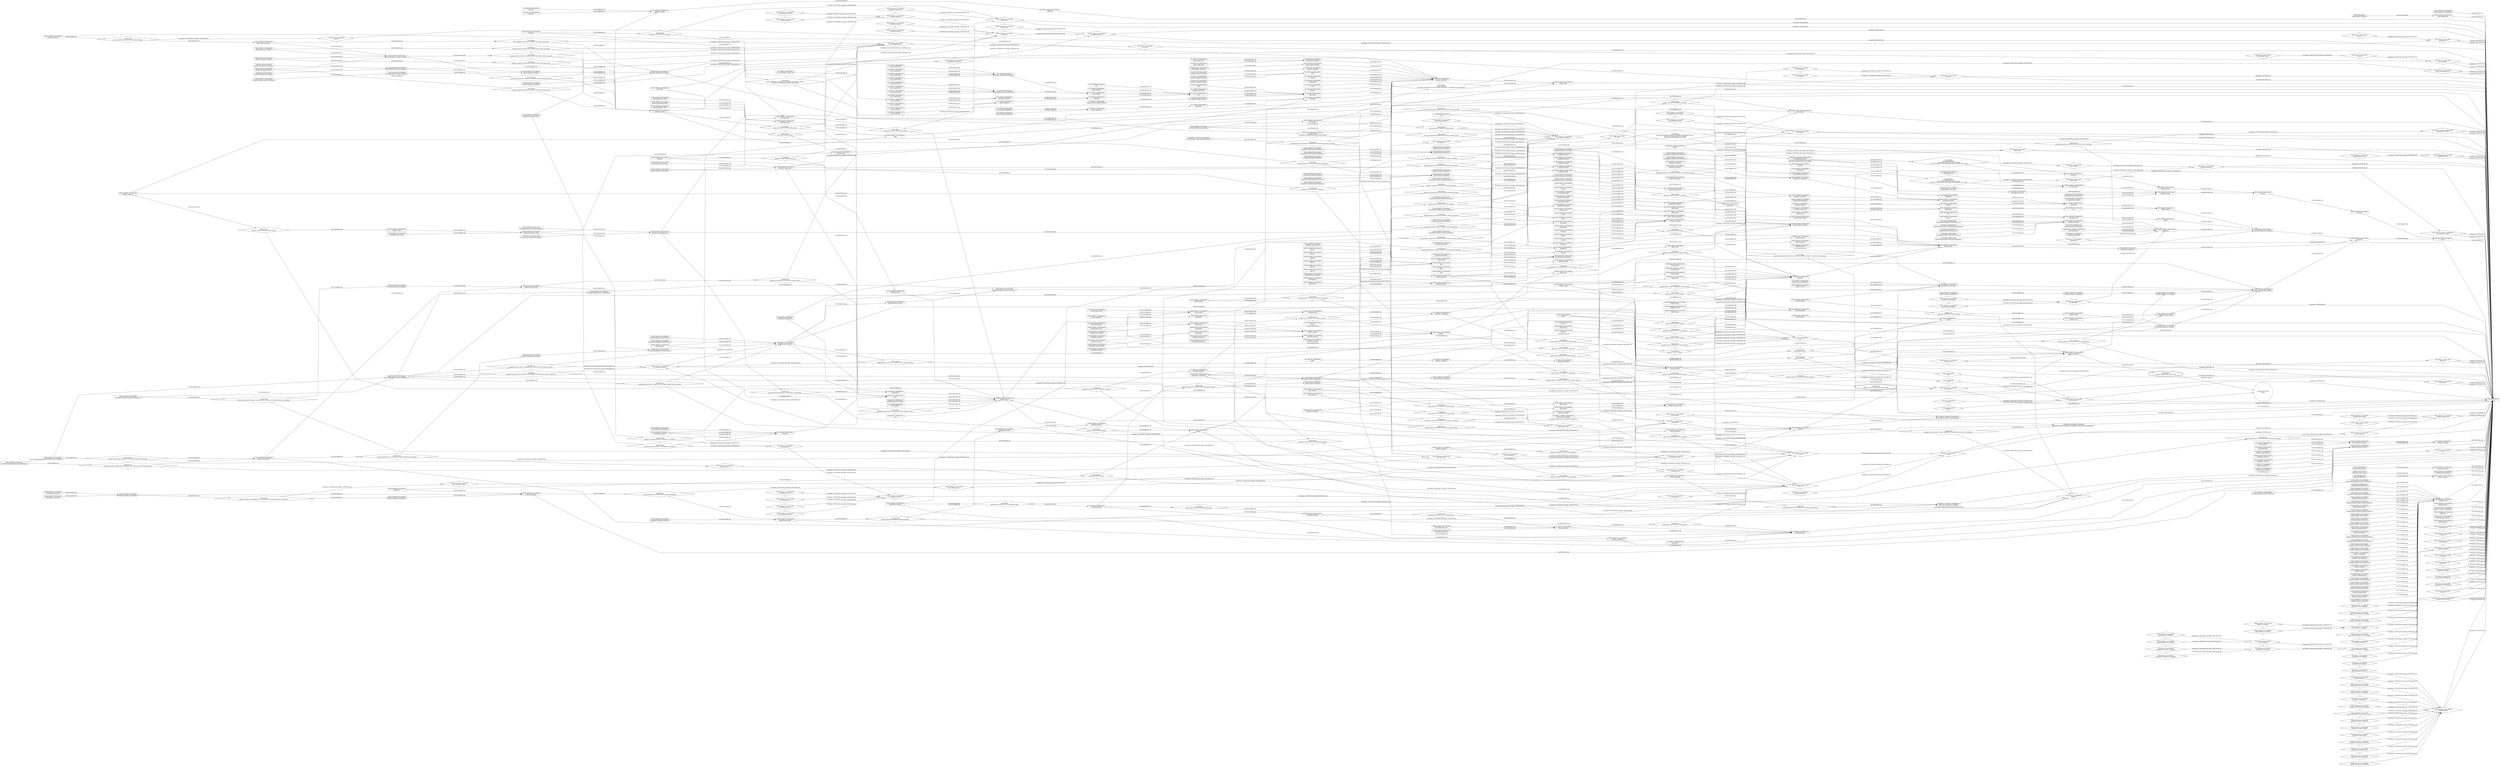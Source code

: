 digraph G {
  splines=polyline;
  rankdir=LR;
  "T7f4f794200" [ label="\"Thing::T7f4f794200::
Thing\"" shape="box" ];
  "T5c35422e00" [ label="\"GENO_0000619::T5c35422e00::
gpos\"" shape="box" ];
  "T5c354d6800" [ label="\"GENO_0000910::T5c354d6800::
reporter role\"" shape="box" ];
  "T5c354d8900" [ label="\"GENO_0000922::T5c354d8900::
biological sequence complement\"" shape="box" ];
  "T563dc16000" [ label="\"SO_0001785::T563dc16000::
structural_alteration\"" shape="box" ];
  "T5c354daa00" [ label="\"GENO_0000934::T5c354daa00::
autosomal inheritance\"" shape="box" ];
  "T5c354dcb00" [ label="\"GENO_0000946::T5c354dcb00::
co-dominant Z-linked inheritance\"" shape="box" ];
  "T563db53f00" [ label="\"SO_0001410::T563db53f00::
experimental_feature\"" shape="box" ];
  "Ta02356a000" [ label="\"Region::Ta02356a000::
Region\"" shape="box" ];
  "Tf7d4c88300" [ label="\"ERO_0002002::Tf7d4c88300::
embryonic stem cell line\"" shape="box" ];
  "T5c35301e00" [ label="\"GENO_0000174::T5c35301e00::
targeted knock-in technique\"" shape="box" ];
  "T5c3537dc00" [ label="\"GENO_0000392::T5c3537dc00::
aneusomic zygosity\"" shape="box" ];
  "T5c352fdc00" [ label="\"GENO_0000150::T5c352fdc00::
obsolete_autosomal recessive inheritance\"" shape="box" ];
  "T563d39c300" [ label="\"SO_0000248::T563d39c300::
sequence_length_variation\"" shape="box" ];
  "T8b236d3e00" [ label="\"SO_1000022::T8b236d3e00::
T_to_G_transversion\"" shape="box" ];
  "T8b236d1d00" [ label="\"SO_1000010::T8b236d1d00::
pyrimidine_transition\"" shape="box" ];
  "Tb20e47a500" [ label="\"ReverseStrandPosition::Tb20e47a500::
Negative strand\"" shape="box" ];
  "T5c354dcc00" [ label="\"GENO_0000947::T5c354dcc00::
Z-linked reccessive inheritance\"" shape="box" ];
  "T5c354d6900" [ label="\"GENO_0000911::T5c354d6900::
selectable marker role\"" shape="box" ];
  "T5c354d8a00" [ label="\"GENO_0000923::T5c354d8a00::
genetic dosage\"" shape="box" ];
  "T5c354dab00" [ label="\"GENO_0000935::T5c354dab00::
allosomal inheritance\"" shape="box" ];
  "Tf7d4c88400" [ label="\"ERO_0002003::Tf7d4c88400::
stem cell line\"" shape="box" ];
  "T2448628400" [ label="\"NCBITaxon_9606::T2448628400::
Homo sapiens\"" shape="box" ];
  "Tc5c0f01c00" [ label="\"ExactPosition::Tc5c0f01c00::
Exact position\"" shape="box" ];
  "T5c35301f00" [ label="\"GENO_0000175::T5c35301f00::
random transgene insertion technique\"" shape="box" ];
  "T5c3537dd00" [ label="\"GENO_0000393::T5c3537dd00::
trisomic homozygous\"" shape="box" ];
  "T8b236d3d00" [ label="\"SO_1000021::T8b236d3d00::
T_to_A_transversion\"" shape="box" ];
  "T5c352bdd00" [ label="\"GENO_0000030::T5c352bdd00::
variant single locus complement\"" shape="box" ];
  "T5c352bfe00" [ label="\"GENO_0000042::T5c352bfe00::
obsolete_reference junction\"" shape="box" ];
  "T5c352c1f00" [ label="\"GENO_0000054::T5c352c1f00::
homo sapiens gene\"" shape="box" ];
  "T5c3549ac00" [ label="\"GENO_0000815::T5c3549ac00::
sequence feature location\"" shape="box" ];
  "T5c354dac00" [ label="\"GENO_0000936::T5c354dac00::
X-linked inheritance\"" shape="box" ];
  "T5c354dcd00" [ label="\"GENO_0000948::T5c354dcd00::
W-linked inheritance\"" shape="box" ];
  "T5c3549ee00" [ label="\"GENO_0000839::T5c3549ee00::
knockdown reagent targeted gene complement\"" shape="box" ];
  "T5c354d6a00" [ label="\"GENO_0000912::T5c354d6a00::
selectable marker region\"" shape="box" ];
  "T5c354d8b00" [ label="\"GENO_0000924::T5c354d8b00::
obsolete_intrinsic sequence feature attribute\"" shape="box" ];
  "T5c352fff00" [ label="\"GENO_0000164::T5c352fff00::
genetic insertion technique\"" shape="box" ];
  "T5c3537de00" [ label="\"GENO_0000394::T5c3537de00::
trisomic heterozygous\"" shape="box" ];
  "T5c352fde00" [ label="\"GENO_0000152::T5c352fde00::
reference\"" shape="box" ];
  "T9886119500" [ label="\"ZP_0005531::T9886119500::
abnormal(ly) disrupted neutrophil aggregation\"" shape="box" ];
  "T5c352fbd00" [ label="\"GENO_0000140::T5c352fbd00::
non-heritable\"" shape="box" ];
  "T5c353b9c00" [ label="\"GENO_0000491::T5c353b9c00::
obsolete_mutant allele\"" shape="box" ];
  "T563d358300" [ label="\"SO_0000105::T563d358300::
chromosome arm\"" shape="box" ];
  "T563d456200" [ label="\"SO_0000577::T563d456200::
centromere\"" shape="box" ];
  "T8b236d3c00" [ label="\"SO_1000020::T8b236d3c00::
C_to_G_transversion\"" shape="box" ];
  "T563d4cde00" [ label="\"SO_0000771::T563d4cde00::
QTL\"" shape="box" ];
  "T8b236d5d00" [ label="\"SO_1000032::T8b236d5d00::
indel\"" shape="box" ];
  "T563d4cff00" [ label="\"SO_0000783::T563d4cff00::
engineered\"" shape="box" ];
  "T563dadc500" [ label="\"SO_0001218::T563dadc500::
transgenic_insertion\"" shape="box" ];
  "T5c354d8c00" [ label="\"GENO_0000925::T5c354d8c00::
obsolete_extrinsic sequence feature attribute\"" shape="box" ];
  "T5c354dad00" [ label="\"GENO_0000937::T5c354dad00::
complete X-linked dominant inheritance\"" shape="box" ];
  "T5c3545ef00" [ label="\"GENO_0000719::T5c3545ef00::
intrinsic genotype\"" shape="box" ];
  "T5c354dce00" [ label="\"GENO_0000949::T5c354dce00::
mitochondrial inheritance\"" shape="box" ];
  "T5c354d4a00" [ label="\"GENO_0000901::T5c354d4a00::
obsolete_allele cellular context\"" shape="box" ];
  "T5c352fbe00" [ label="\"GENO_0000141::T5c352fbe00::
inheritance pattern\"" shape="box" ];
  "T5c353b7c00" [ label="\"GENO_0000480::T5c353b7c00::
mutant\"" shape="box" ];
  "T5c353b9d00" [ label="\"GENO_0000492::T5c353b9d00::
mutation\"" shape="box" ];
  "Ta913ebd000" [ label="\"OBI_0000435::Ta913ebd000::
genotyping assay\"" shape="box" ];
  "T9883bd7800" [ label="\"ZP_0000199::T9883bd7800::
abnormal(ly) malformed endocardium cell\"" shape="box" ];
  "T14ce439000" [ label="\"OBI_0600043::T14ce439000::
genetic modification technique\"" shape="box" ];
  "T563d496300" [ label="\"SO_0000699::T563d496300::
junction\"" shape="box" ];
  "T5c35300000" [ label="\"GENO_0000165::T5c35300000::
mutagen treatment technique\"" shape="box" ];
  "T5c354d6c00" [ label="\"GENO_0000914::T5c354d6c00::
reference genome\"" shape="box" ];
  "T5c354d8d00" [ label="\"GENO_0000926::T5c354d8d00::
allelic cellular distribution\"" shape="box" ];
  "T5c354dae00" [ label="\"GENO_0000938::T5c354dae00::
incomplete X-linked dominant inheritance\"" shape="box" ];
  "T5c354d4b00" [ label="\"GENO_0000902::T5c354d4b00::
genomic locus\"" shape="box" ];
  "T5c352be000" [ label="\"GENO_0000033::T5c352be000::
variant genome\"" shape="box" ];
  "T5c352fbf00" [ label="\"GENO_0000142::T5c352fbf00::
obsolete_dominant inheritance\"" shape="box" ];
  "T5c352c2200" [ label="\"GENO_0000057::T5c352c2200::
mus musculus gene\"" shape="box" ];
  "T563d3d6400" [ label="\"SO_0000337::T563d3d6400::
RNAi_reagent\"" shape="box" ];
  "T5c353b7d00" [ label="\"GENO_0000481::T5c353b7d00::
genomic feature\"" shape="box" ];
  "T59652ed500" [ label="\"UBERON_0001062::T59652ed500::
anatomical entity\"" shape="box" ];
  "Tc5b47a8800" [ label="\"BFO_0000040::Tc5b47a8800::
material entity\"" shape="box" ];
  "T5c35300100" [ label="\"GENO_0000166::T5c35300100::
targeted gene mutation technique\"" shape="box" ];
  "T5c354d6d00" [ label="\"GENO_0000915::T5c354d6d00::
haplotype\"" shape="box" ];
  "T5c354d8e00" [ label="\"GENO_0000927::T5c354d8e00::
constitutional\"" shape="box" ];
  "T5c3549af00" [ label="\"GENO_0000818::T5c3549af00::
modification-qualified sequence feature\"" shape="box" ];
  "T5c354daf00" [ label="\"GENO_0000939::T5c354daf00::
co-dominant X-linked inheritance\"" shape="box" ];
  "T563db8e100" [ label="\"SO_0001500::T563db8e100::
heritable_phenotypic_marker\"" shape="box" ];
  "T563dc0e100" [ label="\"SO_0001742::T563dc0e100::
copy_number_gain\"" shape="box" ];
  "T3f2703ba00" [ label="\"association::T3f2703ba00::
association\"" shape="box" ];
  "T5c352bc000" [ label="\"GENO_0000022::T5c352bc000::
obsolete_genomic feature collection\"" shape="box" ];
  "T5c352f9f00" [ label="\"GENO_0000131::T5c352f9f00::
in cis\"" shape="box" ];
  "T5c353b7e00" [ label="\"GENO_0000482::T5c353b7e00::
genetic material\"" shape="box" ];
  "T5c353b9f00" [ label="\"GENO_0000494::T5c353b9f00::
extrachromosomal replicon\"" shape="box" ];
  "Te2cd58c900" [ label="\"GO_0003674::Te2cd58c900::
molecular function\"" shape="box" ];
  "T5c352fc000" [ label="\"GENO_0000143::T5c352fc000::
co-dominant autosomal inheritance\"" shape="box" ];
  "T5c352b9f00" [ label="\"GENO_0000010::T5c352b9f00::
background genome\"" shape="box" ];
  "T5c354d4d00" [ label="\"GENO_0000904::T5c354d4d00::
organismal entity\"" shape="box" ];
  "T5c354d6e00" [ label="\"GENO_0000916::T5c354d6e00::
haplotype block\"" shape="box" ];
  "T5c354d8f00" [ label="\"GENO_0000928::T5c354d8f00::
clonal\"" shape="box" ];
  "T563dc0e200" [ label="\"SO_0001743::T563dc0e200::
copy_number_loss\"" shape="box" ];
  "T5c352c0300" [ label="\"GENO_0000047::T5c352c0300::
danio rerio gene\"" shape="box" ];
  "T1286281500" [ label="\"IAO_0000030::T1286281500::
information content entity\"" shape="box" ];
  "T77b038fe00" [ label="\"ObsoleteClass::T77b038fe00::
ObsoleteClass\"" shape="box" ];
  "T8b236d7a00" [ label="\"SO_1000040::T8b236d7a00::
inverted_tandem_duplication\"" shape="box" ];
  "T5c352fc100" [ label="\"GENO_0000144::T5c352fc100::
complete autosomal dominant inheritance\"" shape="box" ];
  "T5c353ba000" [ label="\"GENO_0000495::T5c353ba000::
expression construct\"" shape="box" ];
  "T8b23719b00" [ label="\"SO_1000173::T8b23719b00::
tandem_duplication\"" shape="box" ];
  "T5c352fa000" [ label="\"GENO_0000132::T5c352fa000::
in trans\"" shape="box" ];
  "T563dc0e300" [ label="\"SO_0001744::T563dc0e300::
UPD\"" shape="box" ];
  "Tc0bbb4d000" [ label="\"ONTORELA_C349f0240::Tc0bbb4d000::
single locus complement or genome\"" shape="box" ];
  "T5c354d9000" [ label="\"GENO_0000929::T5c354d9000::
multifactorial inheritance\"" shape="box" ];
  "T5c352b8000" [ label="\"GENO_0000000::T5c352b8000::
genomic genotype (sex-agnostic)\"" shape="box" ];
  "T5c353b3e00" [ label="\"GENO_0000460::T5c353b3e00::
transgene part\"" shape="box" ];
  "T563d394600" [ label="\"SO_0000207::T563d394600::
simple_sequence_length_variation\"" shape="box" ];
  "T563d490400" [ label="\"SO_0000667::T563d490400::
insertion\"" shape="box" ];
  "T5c35375f00" [ label="\"GENO_0000351::T5c35375f00::
biological process\"" shape="box" ];
  "T5c352be300" [ label="\"GENO_0000036::T5c352be300::
reference allele\"" shape="box" ];
  "T5c35300400" [ label="\"GENO_0000169::T5c35300400::
random genetic insertion technique\"" shape="box" ];
  "T5c352fc200" [ label="\"GENO_0000145::T5c352fc200::
incomplete autosomal dominant inheritance\"" shape="box" ];
  "T5c352fa100" [ label="\"GENO_0000133::T5c352fa100::
zygosity\"" shape="box" ];
  "T5c354d7000" [ label="\"GENO_0000918::T5c354d7000::
organellar plasmy\"" shape="box" ];
  "T8b236d2500" [ label="\"SO_1000018::T8b236d2500::
pyrimidine_to_purine_transversion\"" shape="box" ];
  "T5c352be400" [ label="\"GENO_0000037::T5c352be400::
obsolete_unspecified feature\"" shape="box" ];
  "Tfcbd761a00" [ label="\"StrandedPosition::Tfcbd761a00::
Stranded position\"" shape="box" ];
  "T563da66000" [ label="\"SO_0001026::T563da66000::
genome\"" shape="box" ];
  "T563d363f00" [ label="\"SO_0000167::T563d363f00::
promoter\"" shape="box" ];
  "T563d321e00" [ label="\"SO_0000034::T563d321e00::
morpholino_oligo\"" shape="box" ];
  "T563d35fd00" [ label="\"SO_0000143::T563d35fd00::
assembly_component\"" shape="box" ];
  "T5c352fc300" [ label="\"GENO_0000146::T5c352fc300::
X-linked dominant inheritance\"" shape="box" ];
  "T5c353ba200" [ label="\"GENO_0000497::T5c353ba200::
polymorphic allele\"" shape="box" ];
  "T5c352fa200" [ label="\"GENO_0000134::T5c352fa200::
hemizygous\"" shape="box" ];
  "Tc5b47a4a00" [ label="\"BFO_0000020::Tc5b47a4a00::
specifically dependent continuant\"" shape="box" ];
  "Td59ed7b000" [ label="\"PCO_0000020::Td59ed7b000::
family\"" shape="box" ];
  "T988670a000" [ label="\"ONTORELA_C50fc6ccd::T988670a000::
is part of some genotype\"" shape="box" ];
  "T5c354d5000" [ label="\"GENO_0000907::T5c354d5000::
gene product\"" shape="box" ];
  "T5c354d7100" [ label="\"GENO_0000919::T5c354d7100::
qualified sequence feature\"" shape="box" ];
  "T8b236d2400" [ label="\"SO_1000017::T8b236d2400::
transversion\"" shape="box" ];
  "T5c352b8200" [ label="\"GENO_0000002::T5c352b8200::
variant allele\"" shape="box" ];
  "T5c352ba300" [ label="\"GENO_0000014::T5c352ba300::
gene allele\"" shape="box" ];
  "T5c3542fe00" [ label="\"GENO_0000680::T5c3542fe00::
obsolete_null feature\"" shape="box" ];
  "T54d8d2ca00" [ label="\"CL_0000000::T54d8d2ca00::
cell\"" shape="box" ];
  "T8b236d0300" [ label="\"SO_1000005::T8b236d0300::
complex_substitution\"" shape="box" ];
  "T563d3a4000" [ label="\"SO_0000289::T563d3a4000::
microsatellite\"" shape="box" ];
  "T9883d37e00" [ label="\"ZP_0000755::T9883d37e00::
abnormal(ly) disrupted  diencephalon development\"" shape="box" ];
  "T5c352fc400" [ label="\"GENO_0000147::T5c352fc400::
autosomal dominant inheritance\"" shape="box" ];
  "T5c352fa300" [ label="\"GENO_0000135::T5c352fa300::
heterozygous\"" shape="box" ];
  "T5c353ba300" [ label="\"GENO_0000498::T5c353ba300::
major polymorphic allele\"" shape="box" ];
  "T72de6f0000" [ label="\"ONTORELA_C55a946a3::T72de6f0000::
genomic material
 and (bears_concretization_of some variant allele)\"" shape="box" ];
  "T5c352f6100" [ label="\"GENO_0000111::T5c352f6100::
human population\"" shape="box" ];
  "Tc5b47a6a00" [ label="\"BFO_0000031::Tc5b47a6a00::
generically dependent continuant\"" shape="box" ];
  "Tdb63547d00" [ label="\"ONTORELA_C3009a2bd::Tdb63547d00::
developmental process
 and ((starts during some life cycle stage)
 and (ends during some life cycle stage))\"" shape="box" ];
  "T5c3542ff00" [ label="\"GENO_0000681::T5c3542ff00::
novel extrachromosomal replicon\"" shape="box" ];
  "T9886161100" [ label="\"ZP_0005692::T9886161100::
abnormal(ly) absent adaxial cell\"" shape="box" ];
  "T8b236d2300" [ label="\"SO_1000016::T8b236d2300::
G_to_A_transition\"" shape="box" ];
  "T5c352fc500" [ label="\"GENO_0000148::T5c352fc500::
autosomal recessive inheritance\"" shape="box" ];
  "T5c353ba400" [ label="\"GENO_0000499::T5c353ba400::
minor polymorphic allele\"" shape="box" ];
  "T5c352fa400" [ label="\"GENO_0000136::T5c352fa400::
homozygous\"" shape="box" ];
  "T5c352f6200" [ label="\"GENO_0000112::T5c352f6200::
strain or breed\"" shape="box" ];
  "T3d8b844700" [ label="\"ONTORELA_C64c7aff2::T3d8b844700::
cell or Viruses\"" shape="box" ];
  "T563db60000" [ label="\"SO_0001477::T563db60000::
gene_trap_construct\"" shape="box" ];
  "Tc46083a000" [ label="\"OBI_0100026::Tc46083a000::
organism\"" shape="box" ];
  "T8b236d6400" [ label="\"SO_1000039::T8b236d6400::
direct_tandem_duplication\"" shape="box" ];
  "T8b236d2200" [ label="\"SO_1000015::T8b236d2200::
A_to_G_transition\"" shape="box" ];
  "T244785a300" [ label="\"NCBITaxon_7955::T244785a300::
Danio rerio\"" shape="box" ];
  "T8b236d4300" [ label="\"SO_1000027::T8b236d4300::
G_to_T_transversion\"" shape="box" ];
  "T5c352fc600" [ label="\"GENO_0000149::T5c352fc600::
X-linked recessive inheritance\"" shape="box" ];
  "T563d359d00" [ label="\"SO_0000110::T563d359d00::
sequence_feature\"" shape="box" ];
  "T563d3d7c00" [ label="\"SO_0000340::T563d3d7c00::
chromosome\"" shape="box" ];
  "T5c352fa500" [ label="\"GENO_0000137::T5c352fa500::
unspecified zygosity\"" shape="box" ];
  "T5c352f8400" [ label="\"GENO_0000125::T5c352f8400::
obsolete_sequence feature collection attribute\"" shape="box" ];
  "T5c352f6300" [ label="\"GENO_0000113::T5c352f6300::
taxonomic group\"" shape="box" ];
  "T5c35374200" [ label="\"GENO_0000343::T5c35374200::
aneusomic chromosomal part\"" shape="box" ];
  "T5c353b6300" [ label="\"GENO_0000476::T5c353b6300::
variant\"" shape="box" ];
  "T563db60100" [ label="\"SO_0001478::T563db60100::
promoter_trap_construct\"" shape="box" ];
  "T2ed8ed8b00" [ label="\"CHEBI_33696::T2ed8ed8b00::
nucleic acid\"" shape="box" ];
  "T5c3546bf00" [ label="\"GENO_0000780::T5c3546bf00::
DNA residue\"" shape="box" ];
  "T8b236d4200" [ label="\"SO_1000026::T8b236d4200::
G_to_C_transversion\"" shape="box" ];
  "T563d362200" [ label="\"SO_0000159::T563d362200::
deletion\"" shape="box" ];
  "T5c352ba600" [ label="\"GENO_0000017::T5c352ba600::
reference sequence\"" shape="box" ];
  "T8b236d0000" [ label="\"SO_1000002::T8b236d0000::
substitution\"" shape="box" ];
  "T6eb4e16f00" [ label="\"ENVO_01000254::T6eb4e16f00::
environmental system\"" shape="box" ];
  "T8b236d2100" [ label="\"SO_1000014::T8b236d2100::
purine_transition\"" shape="box" ];
  "T5c352bc700" [ label="\"GENO_0000029::T5c352bc700::
obsolete_reference single locus complement\"" shape="box" ];
  "T5c352fa600" [ label="\"GENO_0000138::T5c352fa600::
heritabililty\"" shape="box" ];
  "T5c353b6400" [ label="\"GENO_0000477::T5c353b6400::
polymorphic\"" shape="box" ];
  "T563d3d7d00" [ label="\"SO_0000341::T563d3d7d00::
chromosome band\"" shape="box" ];
  "T5c35374300" [ label="\"GENO_0000344::T5c35374300::
gained aneusomic chromosomal segment\"" shape="box" ];
  "T563f960300" [ label="\"SO_0005836::T563f960300::
regulatory_region\"" shape="box" ];
  "Td59ed3d000" [ label="\"PCO_0000000::Td59ed3d000::
collection of organisms\"" shape="box" ];
  "T563db60200" [ label="\"SO_0001479::T563db60200::
enhancer_trap_construct\"" shape="box" ];
  "T7a8b1bb000" [ label="\"ONTORELA_C78d57b7f::T7a8b1bb000::
has subsequence some sequence_alteration\"" shape="box" ];
  "T5c354a9f00" [ label="\"GENO_0000890::T5c354a9f00::
canonical allele\"" shape="box" ];
  "T8b236d2000" [ label="\"SO_1000013::T8b236d2000::
T_to_C_transition\"" shape="box" ];
  "T8b236d4100" [ label="\"SO_1000025::T8b236d4100::
A_to_T_transversion\"" shape="box" ];
  "T5c352fa700" [ label="\"GENO_0000139::T5c352fa700::
heritable\"" shape="box" ];
  "Tc5b47a4d00" [ label="\"BFO_0000023::Tc5b47a4d00::
role\"" shape="box" ];
  "T5c35374400" [ label="\"GENO_0000345::T5c35374400::
lost aneusomic chromosomal segment\"" shape="box" ];
  "T8c02635a00" [ label="\"UPHENO_0001001::T8c02635a00::
Phenotype\"" shape="box" ];
  "T5c3546c000" [ label="\"GENO_0000781::T5c3546c000::
RNA residue\"" shape="box" ];
  "T563da64400" [ label="\"SO_0001019::T563da64400::
copy_number_variation\"" shape="box" ];
  "T5c3542c000" [ label="\"GENO_0000660::T5c3542c000::
genomic feature complement\"" shape="box" ];
  "T5c353f2300" [ label="\"GENO_0000575::T5c353f2300::
zebrafish phenotype\"" shape="box" ];
  "T5c35430200" [ label="\"GENO_0000684::T5c35430200::
novel replicon\"" shape="box" ];
  "Te2f7265100" [ label="\"GO_0032502::Te2f7265100::
developmental process\"" shape="box" ];
  "T5c352ba800" [ label="\"GENO_0000019::T5c352ba800::
obsolete_sequence feature collection\"" shape="box" ];
  "Tf7d3dfca00" [ label="\"ERO_0000007::Tf7d3dfca00::
technique\"" shape="box" ];
  "T563d360300" [ label="\"SO_0000149::T563d360300::
contig\"" shape="box" ];
  "T8b236d4000" [ label="\"SO_1000024::T8b236d4000::
A_to_C_transversion\"" shape="box" ];
  "T8b236d6100" [ label="\"SO_1000036::T8b236d6100::
inversion\"" shape="box" ];
  "Tc5b47a6d00" [ label="\"BFO_0000034::Tc5b47a6d00::
function\"" shape="box" ];
  "T8b236d1f00" [ label="\"SO_1000012::T8b236d1f00::
C_to_T_transition_at_pCpG_site\"" shape="box" ];
  "T563d495e00" [ label="\"SO_0000694::T563d495e00::
SNP\"" shape="box" ];
  "T5c35374500" [ label="\"GENO_0000346::T5c35374500::
aneusomic chromosome\"" shape="box" ];
  "T5c3546a000" [ label="\"GENO_0000770::T5c3546a000::
phenotypic inheritance process\"" shape="box" ];
  "T5c354aa000" [ label="\"GENO_0000891::T5c354aa000::
contextual allele\"" shape="box" ];
  "T5c3546c100" [ label="\"GENO_0000782::T5c3546c100::
amino acid residue\"" shape="box" ];
  "T5c35430300" [ label="\"GENO_0000685::T5c35430300::
novel\"" shape="box" ];
  "T989f8c8000" [ label="\"30269::T989f8c8000::
danio rerio shha gene\"" shape="box" ];
  "T563dc15f00" [ label="\"SO_0001784::T563dc15f00::
complex_structural_alteration\"" shape="box" ];
  "T8b236d6000" [ label="\"SO_1000035::T8b236d6000::
duplication\"" shape="box" ];
  "T8b236d1e00" [ label="\"SO_1000011::T8b236d1e00::
C_to_T_transition\"" shape="box" ];
  "T8b236d3f00" [ label="\"SO_1000023::T8b236d3f00::
purine_to_pyrimidine_transversion\"" shape="box" ];
  "T5c354a8000" [ label="\"GENO_0000880::T5c354a8000::
de novo allele origin\"" shape="box" ];
  "T5c354aa100" [ label="\"GENO_0000892::T5c354aa100::
heteroplasmic mitochondrial inheritance\"" shape="box" ];
  "T712d118900" [ label="\"BothStrandsPosition::T712d118900::
Both strands\"" shape="box" ];
  "T79a6b0f000" [ label="\"PATO_0001894::T79a6b0f000::
phenotypic sex\"" shape="box" ];
  "T5c352f6800" [ label="\"GENO_0000118::T5c352f6800::
mus musculus strain\"" shape="box" ];
  "T5c352b8900" [ label="\"GENO_0000009::T5c352b8900::
genomic variation complement\"" shape="box" ];
  "T7a608dd500" [ label="\"Position::T7a608dd500::
Position\"" shape="box" ];
  "Tc5b47a3100" [ label="\"BFO_0000016::Tc5b47a3100::
disposition\"" shape="box" ];
  "Tc5b47a1000" [ label="\"BFO_0000004::Tc5b47a1000::
independent continuant\"" shape="box" ];
  "T5c352f4700" [ label="\"GENO_0000106::T5c352f4700::
genomic material\"" shape="box" ];
  "T5c35370500" [ label="\"GENO_0000324::T5c35370500::
obsolete_chromosome complement\"" shape="box" ];
  "T5c354a8100" [ label="\"GENO_0000881::T5c354a8100::
unknown allele origin\"" shape="box" ];
  "T5c3546a200" [ label="\"GENO_0000772::T5c3546a200::
obsolete_unspecified\"" shape="box" ];
  "T5c354aa200" [ label="\"GENO_0000893::T5c354aa200::
homoplasmic mitochondrial inheritance\"" shape="box" ];
  "T5c352f6900" [ label="\"GENO_0000119::T5c352f6900::
danio rerio strain\"" shape="box" ];
  "Tc5b47a3000" [ label="\"BFO_0000015::Tc5b47a3000::
process\"" shape="box" ];
  "T5c353b2700" [ label="\"GENO_0000458::T5c353b2700::
simple heterozygous\"" shape="box" ];
  "Tc5b47a0f00" [ label="\"BFO_0000003::Tc5b47a0f00::
occurrent\"" shape="box" ];
  "T5c35430600" [ label="\"GENO_0000688::T5c35430600::
terminus\"" shape="box" ];
  "T5964bd8000" [ label="\"UBERON_0000105::T5964bd8000::
life cycle stage\"" shape="box" ];
  "T799d7b2000" [ label="\"PATO_0000016::T799d7b2000::
obsolete_color brightness\"" shape="box" ];
  "T5c354a6100" [ label="\"GENO_0000870::T5c354a6100::
obsolete_sequence feature collection\"" shape="box" ];
  "T563d3a3800" [ label="\"SO_0000281::T563d3a3800::
engineered_foreign_gene\"" shape="box" ];
  "T5c354a8200" [ label="\"GENO_0000882::T5c354a8200::
somatic allele origin\"" shape="box" ];
  "Tf7d085bd00" [ label="\"ONTORELA_C6cdb8ddf::Tf7d085bd00::
genomic feature complement or qualified genomic feature complement\"" shape="box" ];
  "T5c3546a300" [ label="\"GENO_0000773::T5c3546a300::
variation attribute\"" shape="box" ];
  "T5c35428200" [ label="\"GENO_0000640::T5c35428200::
reporter region\"" shape="box" ];
  "T5c352f4900" [ label="\"GENO_0000108::T5c352f4900::
material genome\"" shape="box" ];
  "T5c35372800" [ label="\"GENO_0000338::T5c35372800::
gained aneusomic chromosome\"" shape="box" ];
  "T6450784700" [ label="\"NCBITaxon_10090::T6450784700::
Mus musculus\"" shape="box" ];
  "Tc5b47a0e00" [ label="\"BFO_0000002::Tc5b47a0e00::
continuant\"" shape="box" ];
  "T5c354a6200" [ label="\"GENO_0000871::T5c354a6200::
obsolete_haplotype\"" shape="box" ];
  "T5c354a8300" [ label="\"GENO_0000883::T5c354a8300::
obsolete_gametic\"" shape="box" ];
  "T5c35372900" [ label="\"GENO_0000339::T5c35372900::
lost aneusomic chromosome\"" shape="box" ];
  "T563d4c0800" [ label="\"SO_0000704::T563d4c0800::
gene\"" shape="box" ];
  "T5c353ea500" [ label="\"GENO_0000533::T5c353ea500::
gene knockdown reagent\"" shape="box" ];
  "Tc5b47a0d00" [ label="\"BFO_0000001::Tc5b47a0d00::
entity\"" shape="box" ];
  "T5c35428400" [ label="\"GENO_0000642::T5c35428400::
selectable marker transgene\"" shape="box" ];
  "T5c3542c600" [ label="\"GENO_0000666::T5c3542c600::
gene part\"" shape="box" ];
  "T5c354a6300" [ label="\"GENO_0000872::T5c354a6300::
genomic sequence complement\"" shape="box" ];
  "T97be847000" [ label="\"20423::T97be847000::
mus musculus shh gene\"" shape="box" ];
  "T563d369e00" [ label="\"SO_0000199::T563d369e00::
translocation\"" shape="box" ];
  "T5c354a6400" [ label="\"GENO_0000873::T5c354a6400::
microsatellite alteration\"" shape="box" ];
  "T5c354a8500" [ label="\"GENO_0000885::T5c354a8500::
diplotype\"" shape="box" ];
  "T5c3542c700" [ label="\"GENO_0000667::T5c3542c700::
reporter transgene\"" shape="box" ];
  "T5c354aa600" [ label="\"GENO_0000897::T5c354aa600::
genomic entity\"" shape="box" ];
  "T5c3546c700" [ label="\"GENO_0000788::T5c3546c700::
sequence feature attribute\"" shape="box" ];
  "T5c353ea600" [ label="\"GENO_0000534::T5c353ea600::
reagent-targeted gene subregion\"" shape="box" ];
  "T5c354a4300" [ label="\"GENO_0000861::T5c354a4300::
extra-chromosomal transgene\"" shape="box" ];
  "T563db61b00" [ label="\"SO_0001483::T563db61b00::
SNV\"" shape="box" ];
  "T8b236d0700" [ label="\"SO_1000009::T8b236d0700::
transition\"" shape="box" ];
  "Tc5b47a3400" [ label="\"BFO_0000019::Tc5b47a3400::
quality\"" shape="box" ];
  "T1451d3e500" [ label="\"CLO_0000031::T1451d3e500::
cell line\"" shape="box" ];
  "T5c353a8600" [ label="\"GENO_0000402::T5c353a8600::
compound heterozygous\"" shape="box" ];
  "T5c353e6500" [ label="\"GENO_0000511::T5c353e6500::
wild-type\"" shape="box" ];
  "T5c35426500" [ label="\"GENO_0000632::T5c35426500::
gpos66\"" shape="box" ];
  "T563da6c000" [ label="\"SO_0001059::T563da6c000::
sequence_alteration\"" shape="box" ];
  "T5c354a6500" [ label="\"GENO_0000874::T5c354a6500::
repeat region alteration\"" shape="box" ];
  "T5c35424400" [ label="\"GENO_0000620::T5c35424400::
gneg\"" shape="box" ];
  "T5c354a8600" [ label="\"GENO_0000886::T5c354a8600::
allelic phase\"" shape="box" ];
  "T5c3546a700" [ label="\"GENO_0000777::T5c3546a700::
variant genomic genotype\"" shape="box" ];
  "T5c354aa700" [ label="\"GENO_0000898::T5c354aa700::
obsolete_haplotype block\"" shape="box" ];
  "T5c35428600" [ label="\"GENO_0000644::T5c35428600::
karyotype\"" shape="box" ];
  "T5c354a2300" [ label="\"GENO_0000850::T5c354a2300::
P-element construct\"" shape="box" ];
  "Ta91a7fc000" [ label="\"OBI_0001149::Ta91a7fc000::
targeted gene knock-in technique\"" shape="box" ];
  "T5c3546a800" [ label="\"GENO_0000778::T5c3546a800::
obsolete_sequence information entity\"" shape="box" ];
  "T5c354aa800" [ label="\"GENO_0000899::T5c354aa800::
genomic genotype\"" shape="box" ];
  "T7efbe02400" [ label="\"WBPhenotype_0000886::T7efbe02400::
worm phenotype\"" shape="box" ];
  "T5c353ea800" [ label="\"GENO_0000536::T5c353ea800::
genotype\"" shape="box" ];
  "T5c353aa800" [ label="\"GENO_0000415::T5c353aa800::
obsolete_reagent sequence feature\"" shape="box" ];
  "T563d4fc900" [ label="\"SO_0000804::T563d4fc900::
engineered_region\"" shape="box" ];
  "Ta912f77000" [ label="\"OBI_0000011::Ta912f77000::
planned process\"" shape="box" ];
  "T8b236d0600" [ label="\"SO_1000008::T8b236d0600::
point_mutation\"" shape="box" ];
  "T5c352c9800" [ label="\"GENO_0000091::T5c352c9800::
obsolete_experimental insertion\"" shape="box" ];
  "T5c353e4500" [ label="\"GENO_0000500::T5c353e4500::
ancestral polymorphic allele\"" shape="box" ];
  "T5c35424500" [ label="\"GENO_0000621::T5c35424500::
gvar\"" shape="box" ];
  "T5c353e8700" [ label="\"GENO_0000524::T5c353e8700::
extrinsic genotype\"" shape="box" ];
  "T5c35428700" [ label="\"GENO_0000645::T5c35428700::
genomic genotype (sex-qualified)\"" shape="box" ];
  "T5c354a6600" [ label="\"GENO_0000875::T5c354a6600::
allelic state\"" shape="box" ];
  "T563d363d00" [ label="\"SO_0000165::T563d363d00::
enhancer\"" shape="box" ];
  "T5c354a8700" [ label="\"GENO_0000887::T5c354a8700::
oryzias latipes strain\"" shape="box" ];
  "T5c353e6600" [ label="\"GENO_0000512::T5c353e6600::
allele\"" shape="box" ];
  "T5c35426600" [ label="\"GENO_0000633::T5c35426600::
gpos33\"" shape="box" ];
  "T5c354a8800" [ label="\"GENO_0000888::T5c354a8800::
germline allele origin\"" shape="box" ];
  "T5c3546a900" [ label="\"GENO_0000779::T5c3546a900::
biological sequence unit\"" shape="box" ];
  "T5c353e8800" [ label="\"GENO_0000525::T5c353e8800::
effective genotype\"" shape="box" ];
  "T5c35428800" [ label="\"GENO_0000646::T5c35428800::
male intrinsic genotype\"" shape="box" ];
  "Ta91a7fb000" [ label="\"OBI_0001148::Ta91a7fb000::
targeted gene knock-out technique\"" shape="box" ];
  "T563d538800" [ label="\"SO_0000902::T563d538800::
transgene\"" shape="box" ];
  "T8b236d2600" [ label="\"SO_1000019::T8b236d2600::
C_to_A_transversion\"" shape="box" ];
  "T563da63e00" [ label="\"SO_0001013::T563da63e00::
MNP\"" shape="box" ];
  "Tc5b47a3200" [ label="\"BFO_0000017::Tc5b47a3200::
realizable entity\"" shape="box" ];
  "T5c352c9900" [ label="\"GENO_0000092::T5c352c9900::
gene trap insertion\"" shape="box" ];
  "T5c353e6700" [ label="\"GENO_0000513::T5c353e6700::
aneusomic\"" shape="box" ];
  "T5c354a6700" [ label="\"GENO_0000876::T5c354a6700::
obsolete_genetic dosage\"" shape="box" ];
  "T5c353e4600" [ label="\"GENO_0000501::T5c353e4600::
wild-type allele\"" shape="box" ];
  "T5c35424600" [ label="\"GENO_0000622::T5c35424600::
gpos100\"" shape="box" ];
  "T30c8fa0500" [ label="\"MP_0000001::T30c8fa0500::
mammalian phenotype\"" shape="box" ];
  "T563dc0e400" [ label="\"SO_0001745::T563dc0e400::
maternal_uniparental_disomy\"" shape="box" ];
  "T5c35428900" [ label="\"GENO_0000647::T5c35428900::
female intrinsic genotype\"" shape="box" ];
  "T5c354a6800" [ label="\"GENO_0000877::T5c354a6800::
allele origin\"" shape="box" ];
  "T5c35468900" [ label="\"GENO_0000768::T5c35468900::
obsolete_genomic position\"" shape="box" ];
  "T5c354a8900" [ label="\"GENO_0000889::T5c354a8900::
undetermined inheritance\"" shape="box" ];
  "T5c3542aa00" [ label="\"GENO_0000659::T5c3542aa00::
sequence feature complement\"" shape="box" ];
  "T64507f1800" [ label="\"NCBITaxon_10239::T64507f1800::
Viruses\"" shape="box" ];
  "T7dfa402d00" [ label="\"HsapDv_0000000::T7dfa402d00::
human life cycle stage\"" shape="box" ];
  "T799e3cc000" [ label="\"PATO_0000384::T799e3cc000::
male\"" shape="box" ];
  "T9883c4d800" [ label="\"ZP_0000386::T9883c4d800::
abnormal(ly) absent dorso-rostral cluster\"" shape="box" ];
  "T5c35460500" [ label="\"GENO_0000720::T5c35460500::
DNA sequence\"" shape="box" ];
  "T5c352c9a00" [ label="\"GENO_0000093::T5c352c9a00::
integrated transgene\"" shape="box" ];
  "T5c353e4700" [ label="\"GENO_0000502::T5c353e4700::
wild-type gene\"" shape="box" ];
  "T5c35424700" [ label="\"GENO_0000623::T5c35424700::
gpos75\"" shape="box" ];
  "T5c35422600" [ label="\"GENO_0000611::T5c35422600::
background genotype\"" shape="box" ];
  "T563dc0e500" [ label="\"SO_0001746::T563dc0e500::
paternal_uniparental_disomy\"" shape="box" ];
  "T5c353e6900" [ label="\"GENO_0000515::T5c353e6900::
variant gene allele\"" shape="box" ];
  "T5c354a6900" [ label="\"GENO_0000878::T5c354a6900::
maternal allele origin\"" shape="box" ];
  "T5c35424800" [ label="\"GENO_0000624::T5c35424800::
gpos50\"" shape="box" ];
  "T5c353e8a00" [ label="\"GENO_0000527::T5c353e8a00::
reagent-targeted gene complement\"" shape="box" ];
  "T3a1ea63100" [ label="\"6469::T3a1ea63100::
homo sapiens SHH gene\"" shape="box" ];
  "T6b59c85100" [ label="\"HP_0000118::T6b59c85100::
human phenotypic abnormality\"" shape="box" ];
  "T799e3cb000" [ label="\"PATO_0000383::T799e3cb000::
female\"" shape="box" ];
  "T5c35460600" [ label="\"GENO_0000721::T5c35460600::
RNA sequence\"" shape="box" ];
  "T563db8e600" [ label="\"SO_0001505::T563db8e600::
reference genome sequence\"" shape="box" ];
  "T5c353e4900" [ label="\"GENO_0000504::T5c353e4900::
reagent targeted gene\"" shape="box" ];
  "T5c35424900" [ label="\"GENO_0000625::T5c35424900::
gpos25\"" shape="box" ];
  "T5c353e8b00" [ label="\"GENO_0000528::T5c353e8b00::
transiently-expressed transgene complement\"" shape="box" ];
  "T5c35428b00" [ label="\"GENO_0000649::T5c35428b00::
unspecified background genotype\"" shape="box" ];
  "T5c354a6a00" [ label="\"GENO_0000879::T5c354a6a00::
paternal allele origin\"" shape="box" ];
  "T639100c300" [ label="\"ONTORELA_C6eeefcf9::T639100c300::
genotype or (is part of some genotype)\"" shape="box" ];
  "T5c353e6a00" [ label="\"GENO_0000516::T5c353e6a00::
single locus complement\"" shape="box" ];
  "T5c35426a00" [ label="\"GENO_0000637::T5c35426a00::
regulatory transgene region\"" shape="box" ];
  "T28371aec00" [ label="\"399483::T28371aec00::
danio rerio cdkn1ca gene\"" shape="box" ];
  "T2ecaca6b00" [ label="\"CHEBI_23367::T2ecaca6b00::
molecular entity\"" shape="box" ];
  "T5c35460700" [ label="\"GENO_0000722::T5c35460700::
amino acid sequence\"" shape="box" ];
  "T5c354de600" [ label="\"GENO_0000952::T5c354de600::
sex-limited autosomal dominant inheritance\"" shape="box" ];
  "T5c353e8c00" [ label="\"GENO_0000529::T5c353e8c00::
expression-variant gene\"" shape="box" ];
  "T5c35422900" [ label="\"GENO_0000614::T5c35422900::
chromosomal region\"" shape="box" ];
  "T5c354a2900" [ label="\"GENO_0000856::T5c354a2900::
engineered genetic construct\"" shape="box" ];
  "T5c35420800" [ label="\"GENO_0000602::T5c35420800::
homoplasmic\"" shape="box" ];
  "T5c35426b00" [ label="\"GENO_0000638::T5c35426b00::
expressed transgene region\"" shape="box" ];
  "T5c352c3a00" [ label="\"GENO_0000060::T5c352c3a00::
obsolete_reference gene allele\"" shape="box" ];
  "T5c354dc600" [ label="\"GENO_0000941::T5c354dc600::
Y-linked inheritance\"" shape="box" ];
  "T5c354de700" [ label="\"GENO_0000953::T5c354de700::
sex-limited autosomal recessive inheritance\"" shape="box" ];
  "T5c35420900" [ label="\"GENO_0000603::T5c35420900::
heteroplasmic\"" shape="box" ];
  "T5c35460900" [ label="\"GENO_0000724::T5c35460900::
obsolete_biological sequence or collection\"" shape="box" ];
  "T5c3549e800" [ label="\"GENO_0000833::T5c3549e800::
genotype-phenotype association\"" shape="box" ];
  "T5c353e4b00" [ label="\"GENO_0000506::T5c353e4b00::
transiently-expressed transgene\"" shape="box" ];
  "T5c35462a00" [ label="\"GENO_0000736::T5c35462a00::
location-qualified sequence feature\"" shape="box" ];
  "T12862b7b00" [ label="\"IAO_0000102::T12862b7b00::
data about an ontology part\"" shape="box" ];
  "T2447d8b000" [ label="\"NCBITaxon_8090::T2447d8b000::
Oryzias latipes\"" shape="box" ];
  "T563d502200" [ label="\"SO_0000830::T563d502200::
chromosome part\"" shape="box" ];
  "T5c35301a00" [ label="\"GENO_0000170::T5c35301a00::
targeted genetic insertion technique\"" shape="box" ];
  "T5c354da600" [ label="\"GENO_0000930::T5c354da600::
digenic inheritance\"" shape="box" ];
  "T5c354dc700" [ label="\"GENO_0000942::T5c354dc700::
Z-linked inheritance\"" shape="box" ];
  "T2c187e4800" [ label="\"ForwardStrandPosition::T2c187e4800::
Positive strand\"" shape="box" ];
  "T5c35424c00" [ label="\"GENO_0000628::T5c35424c00::
short chromosome arm\"" shape="box" ];
  "T5c3545e900" [ label="\"GENO_0000713::T5c3545e900::
qualified sequence feature or collection\"" shape="box" ];
  "T5c354dc800" [ label="\"GENO_0000943::T5c354dc800::
Z-linked dominant inheritance\"" shape="box" ];
  "T5c3545c800" [ label="\"GENO_0000701::T5c3545c800::
sequence feature or collection\"" shape="box" ];
  "T5c35422b00" [ label="\"GENO_0000616::T5c35422b00::
chromosome sub-band\"" shape="box" ];
  "T5c35462b00" [ label="\"GENO_0000737::T5c35462b00::
expression-qualified sequence feature\"" shape="box" ];
  "T5c35420a00" [ label="\"GENO_0000604::T5c35420a00::
hemizygous X-linked\"" shape="box" ];
  "T5c35460a00" [ label="\"GENO_0000725::T5c35460a00::
obsolete_biological sequence collection\"" shape="box" ];
  "Ta913411000" [ label="\"OBI_0000181::Ta913411000::
population\"" shape="box" ];
  "T563d48a700" [ label="\"SO_0000637::T563d48a700::
obsolete_engineered_plasmid\"" shape="box" ];
  "T5c35301b00" [ label="\"GENO_0000171::T5c35301b00::
enhancer trapping technique\"" shape="box" ];
  "T5c354da700" [ label="\"GENO_0000931::T5c354da700::
oligogenic inheritance\"" shape="box" ];
  "T5c35424d00" [ label="\"GENO_0000629::T5c35424d00::
long chromosome arm\"" shape="box" ];
  "T5c3545c900" [ label="\"GENO_0000702::T5c3545c900::
biological sequence\"" shape="box" ];
  "T5c354da800" [ label="\"GENO_0000932::T5c354da800::
polygenic inheritance\"" shape="box" ];
  "T5c3549c900" [ label="\"GENO_0000823::T5c3549c900::
allelic genotype\"" shape="box" ];
  "T5c354dc900" [ label="\"GENO_0000944::T5c354dc900::
complete Z-linked dominant inheritance\"" shape="box" ];
  "T5c35420b00" [ label="\"GENO_0000605::T5c35420b00::
hemizygous Y-linked\"" shape="box" ];
  "T5c3545ea00" [ label="\"GENO_0000714::T5c3545ea00::
qualified genomic feature\"" shape="box" ];
  "T5c35301c00" [ label="\"GENO_0000172::T5c35301c00::
gene trapping technique\"" shape="box" ];
  "T5c352ffb00" [ label="\"GENO_0000160::T5c352ffb00::
unspecified life cycle stage\"" shape="box" ];
  "T5c354d8700" [ label="\"GENO_0000920::T5c354d8700::
qualified sequence feature complement\"" shape="box" ];
  "T5c35422d00" [ label="\"GENO_0000618::T5c35422d00::
chromosomal band intensity\"" shape="box" ];
  "T5c354a0c00" [ label="\"GENO_0000848::T5c354a0c00::
obsolete_coding sequence alteration\"" shape="box" ];
  "T5c35420c00" [ label="\"GENO_0000606::T5c35420c00::
hemizygous insertion-linked\"" shape="box" ];
  "T5c354d8800" [ label="\"GENO_0000921::T5c354d8800::
biological sequence or collection\"" shape="box" ];
  "T5c354da900" [ label="\"GENO_0000933::T5c354da900::
monogenic inheritance\"" shape="box" ];
  "T5c3545eb00" [ label="\"GENO_0000715::T5c3545eb00::
qualified genomic feature complement\"" shape="box" ];
  "T5c354dca00" [ label="\"GENO_0000945::T5c354dca00::
incomplete Z-linked dominant inheritance\"" shape="box" ];
  "Ta913055000" [ label="\"OBI_0000086::Ta913055000::
reagent role\"" shape="box" ];
  "T5c35301d00" [ label="\"GENO_0000173::T5c35301d00::
promoter trapping technique\"" shape="box" ];
  "T5c3537db00" [ label="\"GENO_0000391::T5c3537db00::
disomic zygosity\"" shape="box" ];
  "Tdcc1939d00" [ label="\"begin::Tdcc1939d00::
begin\"" shape="Mdiamond" ];
  "Td1e0d0cf00" [ label="\"end::Td1e0d0cf00::
end\"" shape="Mdiamond" ];
  "Tbb43304100" [ label="\"location::Tbb43304100::
location\"" shape="Mdiamond" ];
  "Tbd59c03f00" [ label="\"reference::Tbd59c03f00::
reference\"" shape="Mdiamond" ];
  "Tc5b47aa700" [ label="\"BFO_0000050::Tc5b47aa700::
is part of\"" shape="Mdiamond" ];
  "Tc5b47aa800" [ label="\"BFO_0000051::Tc5b47aa800::
has part\"" shape="Mdiamond" ];
  "T5c35330900" [ label="\"GENO_0000207::T5c35330900::
has_sequence_attribute\"" shape="Mdiamond" ];
  "T5c35332200" [ label="\"GENO_0000211::T5c35332200::
bears_concretization_of\"" shape="Mdiamond" ];
  "T5c35334000" [ label="\"GENO_0000220::T5c35334000::
is_genotype_of\"" shape="Mdiamond" ];
  "T5c35334200" [ label="\"GENO_0000222::T5c35334200::
has_genotype\"" shape="Mdiamond" ];
  "T5c35336000" [ label="\"GENO_0000231::T5c35336000::
has_proper_part\"" shape="Mdiamond" ];
  "T5c35336800" [ label="\"GENO_0000239::T5c35336800::
has_sequence\"" shape="Mdiamond" ];
  "T5c35338000" [ label="\"GENO_0000242::T5c35338000::
obsolete_specifies\"" shape="Mdiamond" ];
  "T5c35338100" [ label="\"GENO_0000243::T5c35338100::
obsolete_approximates_sequence\"" shape="Mdiamond" ];
  "T5c35338200" [ label="\"GENO_0000244::T5c35338200::
obsolete_resolves_to_sequence\"" shape="Mdiamond" ];
  "T5c35338600" [ label="\"GENO_0000248::T5c35338600::
is_proper_part_of\"" shape="Mdiamond" ];
  "T5c35339e00" [ label="\"GENO_0000251::T5c35339e00::
is_sequence_of\"" shape="Mdiamond" ];
  "T5c35339f00" [ label="\"GENO_0000252::T5c35339f00::
is_subject_of\"" shape="Mdiamond" ];
  "T5c3533a000" [ label="\"GENO_0000253::T5c3533a000::
obsolete_is_specified_by\"" shape="Mdiamond" ];
  "T5c35376700" [ label="\"GENO_0000359::T5c35376700::
obsolete_is_phenotype_of_genotype\"" shape="Mdiamond" ];
  "T5c35378500" [ label="\"GENO_0000368::T5c35378500::
obsolete_participates_in_inheritance_process\"" shape="Mdiamond" ];
  "T5c3537bd00" [ label="\"GENO_0000382::T5c3537bd00::
has_variant_part\"" shape="Mdiamond" ];
  "T5c3537be00" [ label="\"GENO_0000383::T5c3537be00::
is_variant_part_of\"" shape="Mdiamond" ];
  "T5c3537c000" [ label="\"GENO_0000385::T5c3537c000::
has_reference_part\"" shape="Mdiamond" ];
  "T5c3537c200" [ label="\"GENO_0000387::T5c3537c200::
is_reference_part_of\"" shape="Mdiamond" ];
  "T5c353a8c00" [ label="\"GENO_0000408::T5c353a8c00::
is_allele_of\"" shape="Mdiamond" ];
  "T5c353aa300" [ label="\"GENO_0000410::T5c353aa300::
obsolete_is_genetic_variant_of\"" shape="Mdiamond" ];
  "T5c353aa400" [ label="\"GENO_0000411::T5c353aa400::
obsolete_has_genetic_variant\"" shape="Mdiamond" ];
  "T5c353aa600" [ label="\"GENO_0000413::T5c353aa600::
has_allele\"" shape="Mdiamond" ];
  "T5c353aa700" [ label="\"GENO_0000414::T5c353aa700::
targets_gene\"" shape="Mdiamond" ];
  "T5c353aab00" [ label="\"GENO_0000418::T5c353aab00::
has_affected_feature\"" shape="Mdiamond" ];
  "T5c353b0300" [ label="\"GENO_0000443::T5c353b0300::
is_expression_variant_of\"" shape="Mdiamond" ];
  "T5c353b0500" [ label="\"GENO_0000445::T5c353b0500::
is_feature_affected_by\"" shape="Mdiamond" ];
  "T5c353b0700" [ label="\"GENO_0000447::T5c353b0700::
is_gene_target_of\"" shape="Mdiamond" ];
  "T5c353b0900" [ label="\"GENO_0000449::T5c353b0900::
has_expression_variant\"" shape="Mdiamond" ];
  "T5c353b8200" [ label="\"GENO_0000486::T5c353b8200::
obsolete_is_variant_with\"" shape="Mdiamond" ];
  "T5c353b8400" [ label="\"GENO_0000488::T5c353b8400::
obsolete_is_expression_variant_with\"" shape="Mdiamond" ];
  "T5c353f3d00" [ label="\"GENO_0000580::T5c353f3d00::
has_qualifier\"" shape="Mdiamond" ];
  "T5c35420e00" [ label="\"GENO_0000608::T5c35420e00::
has_zygosity\"" shape="Mdiamond" ];
  "T5c35422500" [ label="\"GENO_0000610::T5c35422500::
is_reference_allele_of\"" shape="Mdiamond" ];
  "T5c35424a00" [ label="\"GENO_0000626::T5c35424a00::
has_staining_intensity\"" shape="Mdiamond" ];
  "T5c35426700" [ label="\"GENO_0000634::T5c35426700::
is_targeted_by\"" shape="Mdiamond" ];
  "T5c35426c00" [ label="\"GENO_0000639::T5c35426c00::
sequence_derives_from\"" shape="Mdiamond" ];
  "T5c35428300" [ label="\"GENO_0000641::T5c35428300::
is_variant_allele_of\"" shape="Mdiamond" ];
  "T5c3542a100" [ label="\"GENO_0000650::T5c3542a100::
has_sex_agnostic_part\"" shape="Mdiamond" ];
  "T5c3542a200" [ label="\"GENO_0000651::T5c3542a200::
is_mutant_allele_of\"" shape="Mdiamond" ];
  "T5c3542a300" [ label="\"GENO_0000652::T5c3542a300::
is_polymorphic_allele_of\"" shape="Mdiamond" ];
  "T5c3542a400" [ label="\"GENO_0000653::T5c3542a400::
is_wild_type_allele_of\"" shape="Mdiamond" ];
  "T5c3542a500" [ label="\"GENO_0000654::T5c3542a500::
has_sequence_part\"" shape="Mdiamond" ];
  "T5c3542a600" [ label="\"GENO_0000655::T5c3542a600::
is_sequence_part_of\"" shape="Mdiamond" ];
  "T5c3542c100" [ label="\"GENO_0000661::T5c3542c100::
is_sex_agnostic_part_of\"" shape="Mdiamond" ];
  "T5c35430100" [ label="\"GENO_0000683::T5c35430100::
varies_with\"" shape="Mdiamond" ];
  "T5c3545cf00" [ label="\"GENO_0000708::T5c3545cf00::
faldo properties\"" shape="Mdiamond" ];
  "T5c35460b00" [ label="\"GENO_0000726::T5c35460b00::
has_sequence_feature\"" shape="Mdiamond" ];
  "T5c35464300" [ label="\"GENO_0000740::T5c35464300::
has_inferred_phenotype\"" shape="Mdiamond" ];
  "T5c35464400" [ label="\"GENO_0000741::T5c35464400::
obsolete_has_regulatory_part\"" shape="Mdiamond" ];
  "T5c35464500" [ label="\"GENO_0000742::T5c35464500::
obsolete_is_alteration_within\"" shape="Mdiamond" ];
  "T5c35464600" [ label="\"GENO_0000743::T5c35464600::
has_asserted_phenotype\"" shape="Mdiamond" ];
  "T5c35468200" [ label="\"GENO_0000761::T5c35468200::
is_regulatory_part_of\"" shape="Mdiamond" ];
  "T5c35468800" [ label="\"GENO_0000767::T5c35468800::
obsolete_has_position_component\"" shape="Mdiamond" ];
  "T5c3546c200" [ label="\"GENO_0000783::T5c3546c200::
has_sequence_unit\"" shape="Mdiamond" ];
  "T5c3546c300" [ label="\"GENO_0000784::T5c3546c300::
completely_varies_with\"" shape="Mdiamond" ];
  "T5c3546de00" [ label="\"GENO_0000790::T5c3546de00::
related_condition\"" shape="Mdiamond" ];
  "T5c3546df00" [ label="\"GENO_0000791::T5c3546df00::
inferred_to_cause_condition\"" shape="Mdiamond" ];
  "T5c3546e100" [ label="\"GENO_0000793::T5c3546e100::
inferred_to_contribute_to_condition\"" shape="Mdiamond" ];
  "T5c3546e200" [ label="\"GENO_0000794::T5c3546e200::
inferred_to_correlate_with_condition\"" shape="Mdiamond" ];
  "T5c354a0400" [ label="\"GENO_0000840::T5c354a0400::
pathogenic_for_condition\"" shape="Mdiamond" ];
  "T5c354a0500" [ label="\"GENO_0000841::T5c354a0500::
likely_pathogenic_for_condition\"" shape="Mdiamond" ];
  "T5c354a0600" [ label="\"GENO_0000842::T5c354a0600::
non-causal_for_condition\"" shape="Mdiamond" ];
  "T5c354a0700" [ label="\"GENO_0000843::T5c354a0700::
benign_for_condition\"" shape="Mdiamond" ];
  "T5c354a0800" [ label="\"GENO_0000844::T5c354a0800::
likely_benign_for_condition\"" shape="Mdiamond" ];
  "T5c354a0900" [ label="\"GENO_0000845::T5c354a0900::
has_uncertain_significance_for_condition\"" shape="Mdiamond" ];
  "T5c354a0a00" [ label="\"GENO_0000846::T5c354a0a00::
has_qualifying_process\"" shape="Mdiamond" ];
  "T5c354a0b00" [ label="\"GENO_0000847::T5c354a0b00::
has_qualifying_environment\"" shape="Mdiamond" ];
  "T5c354a0d00" [ label="\"GENO_0000849::T5c354a0d00::
is_candidate_variant_for\"" shape="Mdiamond" ];
  "T5c354d4c00" [ label="\"GENO_0000903::T5c354d4c00::
has_location\"" shape="Mdiamond" ];
  "T5c354d4f00" [ label="\"GENO_0000906::T5c354d4f00::
on strand\"" shape="Mdiamond" ];
  "T12862bdc00" [ label="\"IAO_0000136::T12862bdc00::
is about\"" shape="Mdiamond" ];
  "T12862f6200" [ label="\"IAO_0000219::T12862f6200::
denotes\"" shape="Mdiamond" ];
  "Ta9137f3000" [ label="\"OBI_0000293::Ta9137f3000::
has_specified_input\"" shape="Mdiamond" ];
  "Ta9137f9000" [ label="\"OBI_0000299::Ta9137f9000::
has_specified_output\"" shape="Mdiamond" ];
  "T61f3c13b00" [ label="\"RO_0000052::T61f3c13b00::
inheres_in\"" shape="Mdiamond" ];
  "T61f3c13c00" [ label="\"RO_0000053::T61f3c13c00::
bearer of\"" shape="Mdiamond" ];
  "T61f3c13f00" [ label="\"RO_0000056::T61f3c13f00::
participates in\"" shape="Mdiamond" ];
  "T61f3c14000" [ label="\"RO_0000057::T61f3c14000::
has participant\"" shape="Mdiamond" ];
  "T61f3c14200" [ label="\"RO_0000059::T61f3c14200::
concretizes\"" shape="Mdiamond" ];
  "T61f3c19c00" [ label="\"RO_0000086::T61f3c19c00::
has quality\"" shape="Mdiamond" ];
  "T61f3c19d00" [ label="\"RO_0000087::T61f3c19d00::
has_role\"" shape="Mdiamond" ];
  "T61f3c1b600" [ label="\"RO_0000091::T61f3c1b600::
has disposition\"" shape="Mdiamond" ];
  "T61f434fd00" [ label="\"RO_0001000::T61f434fd00::
derives from\"" shape="Mdiamond" ];
  "T61f4aa7400" [ label="\"RO_0002091::T61f4aa7400::
starts during\"" shape="Mdiamond" ];
  "T61f4aa7600" [ label="\"RO_0002093::T61f4aa7600::
ends during\"" shape="Mdiamond" ];
  "T61f4ad7b00" [ label="\"RO_0002131::T61f4ad7b00::
overlaps\"" shape="Mdiamond" ];
  "T61f4add900" [ label="\"RO_0002162::T61f4add900::
in taxon\"" shape="Mdiamond" ];
  "T61f4b0de00" [ label="\"RO_0002200::T61f4b0de00::
has phenotype\"" shape="Mdiamond" ];
  "T61f4b0df00" [ label="\"RO_0002201::T61f4b0df00::
phenotype of\"" shape="Mdiamond" ];
  "T61f4b11e00" [ label="\"RO_0002222::T61f4b11e00::
temporally related to\"" shape="Mdiamond" ];
  "T61f4b13e00" [ label="\"RO_0002233::T61f4b13e00::
has input\"" shape="Mdiamond" ];
  "T61f4b13f00" [ label="\"RO_0002234::T61f4b13f00::
has output\"" shape="Mdiamond" ];
  "T61f4b53a00" [ label="\"RO_0002350::T61f4b53a00::
is member of\"" shape="Mdiamond" ];
  "T61f4b53b00" [ label="\"RO_0002351::T61f4b53b00::
has member\"" shape="Mdiamond" ];
  "T61f4b53c00" [ label="\"RO_0002352::T61f4b53c00::
input of\"" shape="Mdiamond" ];
  "T61f4b53d00" [ label="\"RO_0002353::T61f4b53d00::
output of\"" shape="Mdiamond" ];
  "T61f4b53e00" [ label="\"RO_0002354::T61f4b53e00::
obsolete_formed as result of\"" shape="Mdiamond" ];
  "T4d7b81d400" [ label="\"RO_000244::T4d7b81d400::
molecularly controls\"" shape="Mdiamond" ];
  "T61f4bc6300" [ label="\"RO_0002524::T61f4bc6300::
has subsequence\"" shape="Mdiamond" ];
  "T61f4bc6400" [ label="\"RO_0002525::T61f4bc6400::
is subsequence of\"" shape="Mdiamond" ];
  "T61f4bc6500" [ label="\"RO_0002526::T61f4bc6500::
overlaps sequence of\"" shape="Mdiamond" ];
  "T61f4bc6700" [ label="\"RO_0002528::T61f4bc6700::
is upstream of sequence of\"" shape="Mdiamond" ];
  "T61f4bc6800" [ label="\"RO_0002529::T61f4bc6800::
is downstream of sequence of\"" shape="Mdiamond" ];
  "T61f528ff00" [ label="\"RO_0003301::T61f528ff00::
is model of\"" shape="Mdiamond" ];
  "T61f5290000" [ label="\"RO_0003302::T61f5290000::
causes or contributes to condition\"" shape="Mdiamond" ];
  "T61f5290100" [ label="\"RO_0003303::T61f5290100::
causes condition\"" shape="Mdiamond" ];
  "T61f5290200" [ label="\"RO_0003304::T61f5290200::
contributes to condition\"" shape="Mdiamond" ];
  "T61f5290300" [ label="\"RO_0003305::T61f5290300::
contributes to severity of condition\"" shape="Mdiamond" ];
  "T61f5290400" [ label="\"RO_0003306::T61f5290400::
contributes to frequency of condition\"" shape="Mdiamond" ];
  "T61f5290500" [ label="\"RO_0003307::T61f5290500::
is preventative for condition\"" shape="Mdiamond" ];
  "T61f5290600" [ label="\"RO_0003308::T61f5290600::
correlated with condition\"" shape="Mdiamond" ];
  "Tf9b5662900" [ label="\"association_has_object::Tf9b5662900::
association has object\"" shape="Mdiamond" ];
  "Te50d068d00" [ label="\"association_has_predicate::Te50d068d00::
association has predicate\"" shape="Mdiamond" ];
  "T308def8200" [ label="\"association_has_subject::T308def8200::
association has subject\"" shape="Mdiamond" ];
  "Tdfc1d88f00" [ label="\"ObsoleteProperty::Tdfc1d88f00::
ObsoleteProperty\"" shape="Mdiamond" ];
  "T7d52215d00" [ label="\"topObjectProperty::T7d52215d00::
topObjectProperty\"" shape="Mdiamond" ];
  "Te2eec71800" [ label="\"string::Te2eec71800::
string\"" shape="circle" ];
  "T8065400100" [ label="\"T8065400100::
sequence_feature has_sequence_string string\"" shape="doubleoctagon" ];
  "T4b88f00800" [ label="\"T4b88f00800::
biological sequence has_string string\"" shape="doubleoctagon" ];
  "Tb0f1a67200" [ label="\"Tb0f1a67200::
Region begin Position\"" shape="Mdiamond" ];
  "Tdbe03b6400" [ label="\"Tdbe03b6400::
Region end Position\"" shape="Mdiamond" ];
  "T5669246400" [ label="\"T5669246400::
targeted knock-in technique has_specified_output variant gene allele\"" shape="Mdiamond" ];
  "T8687957600" [ label="\"T8687957600::
knockdown reagent targeted gene complement has_variant_part reagent targeted gene\"" shape="Mdiamond" ];
  "Tc4e6e5c600" [ label="\"Tc4e6e5c600::
chromosome arm is part of chromosome part\"" shape="Mdiamond" ];
  "T6fa5193d00" [ label="\"T6fa5193d00::
transgenic_insertion has part integrated transgene\"" shape="Mdiamond" ];
  "T5db9f57d00" [ label="\"T5db9f57d00::
intrinsic genotype denotes single locus complement or genome\"" shape="Mdiamond" ];
  "T595b676600" [ label="\"T595b676600::
mutation varies_with wild-type allele\"" shape="Mdiamond" ];
  "T79d0498700" [ label="\"T79d0498700::
genetic modification technique has_specified_output genomic material
 and (bears_concretization_of some variant allele)\"" shape="Mdiamond" ];
  "T90df6e3c00" [ label="\"T90df6e3c00::
reference genome has_sequence reference genome sequence\"" shape="Mdiamond" ];
  "Tda3d559f00" [ label="\"Tda3d559f00::
variant genome has_variant_part sequence_alteration\"" shape="Mdiamond" ];
  "T8fb7664a00" [ label="\"T8fb7664a00::
genomic feature is part of genome\"" shape="Mdiamond" ];
  "Te47475e200" [ label="\"Te47475e200::
genomic feature in taxon organism\"" shape="Mdiamond" ];
  "Tefc233e600" [ label="\"Tefc233e600::
anatomical entity derives from organism\"" shape="Mdiamond" ];
  "T32178d2100" [ label="\"T32178d2100::
targeted gene mutation technique has_specified_output variant gene allele\"" shape="Mdiamond" ];
  "T8233ab6900" [ label="\"T8233ab6900::
haplotype is_allele_of haplotype block\"" shape="Mdiamond" ];
  "T7193d97b00" [ label="\"T7193d97b00::
haplotype has part sequence_alteration\"" shape="Mdiamond" ];
  "T1d7cef4800" [ label="\"T1d7cef4800::
zygosity inheres_in single locus complement\"" shape="Mdiamond" ];
  "Tc3005edf00" [ label="\"Tc3005edf00::
genome in taxon organism\"" shape="Mdiamond" ];
  "Tb48eb9e500" [ label="\"Tb48eb9e500::
is part of some genotype is part of genotype\"" shape="Mdiamond" ];
  "T66d3ee7900" [ label="\"T66d3ee7900::
gene allele is_allele_of gene\"" shape="Mdiamond" ];
  "T7d00e19600" [ label="\"T7d00e19600::
genomic material
 and (bears_concretization_of some variant allele) bears_concretization_of variant allele\"" shape="Mdiamond" ];
  "T7c16cd3300" [ label="\"T7c16cd3300::
developmental process
 and ((starts during some life cycle stage)
 and (ends during some life cycle stage)) starts during life cycle stage\"" shape="Mdiamond" ];
  "T670b19b500" [ label="\"T670b19b500::
developmental process
 and ((starts during some life cycle stage)
 and (ends during some life cycle stage)) ends during life cycle stage\"" shape="Mdiamond" ];
  "T8d95ce3100" [ label="\"T8d95ce3100::
novel extrachromosomal replicon has_sequence_attribute heritable\"" shape="Mdiamond" ];
  "T8d95e18d00" [ label="\"T8d95e18d00::
novel extrachromosomal replicon has_sequence_attribute novel\"" shape="Mdiamond" ];
  "Tfd52fb1d00" [ label="\"Tfd52fb1d00::
strain or breed in taxon organism\"" shape="Mdiamond" ];
  "T774b9ad000" [ label="\"T774b9ad000::
sequence_feature has_sequence biological sequence\"" shape="Mdiamond" ];
  "Te177729700" [ label="\"Te177729700::
sequence_feature has_location sequence feature location\"" shape="Mdiamond" ];
  "Tb0e582c600" [ label="\"Tb0e582c600::
aneusomic chromosomal part is_proper_part_of chromosome\"" shape="Mdiamond" ];
  "T2d62603400" [ label="\"T2d62603400::
aneusomic chromosomal part has_sequence_attribute aneusomic\"" shape="Mdiamond" ];
  "T32d2d13500" [ label="\"T32d2d13500::
chromosome band has_sequence_attribute chromosomal band intensity\"" shape="Mdiamond" ];
  "T51646d9300" [ label="\"T51646d9300::
chromosome band is part of chromosomal region\"" shape="Mdiamond" ];
  "Tff344b8000" [ label="\"Tff344b8000::
collection of organisms has member organism\"" shape="Mdiamond" ];
  "T844ad6d500" [ label="\"T844ad6d500::
has subsequence some sequence_alteration has subsequence sequence_alteration\"" shape="Mdiamond" ];
  "T867b3e7f00" [ label="\"T867b3e7f00::
genomic feature complement in taxon organism\"" shape="Mdiamond" ];
  "Tbf82ca3a00" [ label="\"Tbf82ca3a00::
genomic feature complement has member genomic feature\"" shape="Mdiamond" ];
  "T48ad309000" [ label="\"T48ad309000::
novel replicon has_sequence_attribute novel\"" shape="Mdiamond" ];
  "Te879af3700" [ label="\"Te879af3700::
aneusomic chromosome has_sequence_attribute aneusomic\"" shape="Mdiamond" ];
  "Tfa8bb1c100" [ label="\"Tfa8bb1c100::
contextual allele denotes canonical allele\"" shape="Mdiamond" ];
  "T8d3e43a600" [ label="\"T8d3e43a600::
genomic material has disposition heritable\"" shape="Mdiamond" ];
  "T3f3fa09800" [ label="\"T3f3fa09800::
genomic material is_proper_part_of cell or Viruses\"" shape="Mdiamond" ];
  "T19f555a900" [ label="\"T19f555a900::
genomic material is part of material genome\"" shape="Mdiamond" ];
  "T252952c900" [ label="\"T252952c900::
danio rerio strain has member Danio rerio\"" shape="Mdiamond" ];
  "T7e79482000" [ label="\"T7e79482000::
engineered_foreign_gene has_sequence_attribute engineered\"" shape="Mdiamond" ];
  "T829862b600" [ label="\"T829862b600::
gained aneusomic chromosome has_sequence_attribute novel\"" shape="Mdiamond" ];
  "Tc82bbce000" [ label="\"Tc82bbce000::
selectable marker transgene has_sequence_attribute engineered\"" shape="Mdiamond" ];
  "Ta4d427e300" [ label="\"Ta4d427e300::
reporter transgene has part reporter region\"" shape="Mdiamond" ];
  "Tf9dc3fd100" [ label="\"Tf9dc3fd100::
reporter transgene has_sequence_attribute engineered\"" shape="Mdiamond" ];
  "T7e2f725900" [ label="\"T7e2f725900::
genomic entity in taxon organism\"" shape="Mdiamond" ];
  "T2a5ad8d600" [ label="\"T2a5ad8d600::
cell line derives from organism\"" shape="Mdiamond" ];
  "T9b71b1dc00" [ label="\"T9b71b1dc00::
karyotype denotes genome\"" shape="Mdiamond" ];
  "Ta60f039000" [ label="\"Ta60f039000::
genomic genotype has_reference_part background genotype\"" shape="Mdiamond" ];
  "T165b246300" [ label="\"T165b246300::
genotype denotes genomic feature complement or qualified genomic feature complement\"" shape="Mdiamond" ];
  "T8cca7d2a00" [ label="\"T8cca7d2a00::
genomic genotype (sex-qualified) has_sex_agnostic_part genomic genotype (sex-agnostic)\"" shape="Mdiamond" ];
  "T45d9d6f400" [ label="\"T45d9d6f400::
oryzias latipes strain has member Oryzias latipes\"" shape="Mdiamond" ];
  "T40e0707000" [ label="\"T40e0707000::
effective genotype has part extrinsic genotype\"" shape="Mdiamond" ];
  "T40e0e6f000" [ label="\"T40e0e6f000::
effective genotype has part intrinsic genotype\"" shape="Mdiamond" ];
  "T82b50cf400" [ label="\"T82b50cf400::
gene trap insertion output of gene trapping technique\"" shape="Mdiamond" ];
  "T3f06744600" [ label="\"T3f06744600::
wild-type allele varies_with genomic feature\"" shape="Mdiamond" ];
  "Tb5d7e68400" [ label="\"Tb5d7e68400::
sequence feature complement has member sequence_feature\"" shape="Mdiamond" ];
  "Tc7afa88800" [ label="\"Tc7afa88800::
DNA sequence has_sequence_unit DNA residue\"" shape="Mdiamond" ];
  "T14a8b20000" [ label="\"T14a8b20000::
integrated transgene is part of transgenic_insertion\"" shape="Mdiamond" ];
  "T426bb47b00" [ label="\"T426bb47b00::
background genotype denotes background genome\"" shape="Mdiamond" ];
  "T5eaafbf600" [ label="\"T5eaafbf600::
variant gene allele is_variant_allele_of gene\"" shape="Mdiamond" ];
  "T7fbc236800" [ label="\"T7fbc236800::
variant gene allele has_variant_part sequence_alteration\"" shape="Mdiamond" ];
  "T52c0255000" [ label="\"T52c0255000::
reagent-targeted gene complement has member reagent targeted gene\"" shape="Mdiamond" ];
  "Tb0b76d8a00" [ label="\"Tb0b76d8a00::
RNA sequence has_sequence_unit RNA residue\"" shape="Mdiamond" ];
  "T65b2c5a300" [ label="\"T65b2c5a300::
reference genome sequence has_role reference\"" shape="Mdiamond" ];
  "T93ce4d7700" [ label="\"T93ce4d7700::
reagent targeted gene is_gene_target_of gene knockdown reagent\"" shape="Mdiamond" ];
  "T4f9de45100" [ label="\"T4f9de45100::
reagent targeted gene has_proper_part reagent-targeted gene subregion\"" shape="Mdiamond" ];
  "T130f5b1500" [ label="\"T130f5b1500::
transiently-expressed transgene complement has_variant_part transiently-expressed transgene\"" shape="Mdiamond" ];
  "T3d857c1b00" [ label="\"T3d857c1b00::
single locus complement has_zygosity zygosity\"" shape="Mdiamond" ];
  "T3c3ea81800" [ label="\"T3c3ea81800::
regulatory transgene region is subsequence of transgene\"" shape="Mdiamond" ];
  "T99bf328c00" [ label="\"T99bf328c00::
amino acid sequence has_sequence_unit amino acid residue\"" shape="Mdiamond" ];
  "T1063b05900" [ label="\"T1063b05900::
expression-variant gene is_expression_variant_of gene\"" shape="Mdiamond" ];
  "T1f9f724100" [ label="\"T1f9f724100::
chromosomal region is part of chromosome arm\"" shape="Mdiamond" ];
  "Tf42b159900" [ label="\"Tf42b159900::
expressed transgene region is subsequence of transgene\"" shape="Mdiamond" ];
  "T4604402d00" [ label="\"T4604402d00::
genotype-phenotype association association has object Phenotype\"" shape="Mdiamond" ];
  "Tdfe490f600" [ label="\"Tdfe490f600::
genotype-phenotype association has_qualifier developmental process
 and ((starts during some life cycle stage)
 and (ends during some life cycle stage))\"" shape="Mdiamond" ];
  "T3fae75a800" [ label="\"T3fae75a800::
genotype-phenotype association has_qualifier environmental system\"" shape="Mdiamond" ];
  "T5c27d04900" [ label="\"T5c27d04900::
genotype-phenotype association association has subject genotype or (is part of some genotype)\"" shape="Mdiamond" ];
  "Tccfcc8e800" [ label="\"Tccfcc8e800::
targeted genetic insertion technique has_specified_output variant gene allele\"" shape="Mdiamond" ];
  "Taae1ff7900" [ label="\"Taae1ff7900::
chromosome sub-band is part of chromosome band\"" shape="Mdiamond" ];
  "T9326bbe300" [ label="\"T9326bbe300::
chromosome sub-band has_sequence_attribute chromosomal band intensity\"" shape="Mdiamond" ];
  "T2f57dfc700" [ label="\"T2f57dfc700::
enhancer trapping technique has_specified_output variant gene allele\"" shape="Mdiamond" ];
  "T514277d400" [ label="\"T514277d400::
qualified genomic feature has_sequence_feature sequence_feature\"" shape="Mdiamond" ];
  "Td6b8099500" [ label="\"Td6b8099500::
qualified genomic feature in taxon organism\"" shape="Mdiamond" ];
  "Taaf2cbf400" [ label="\"Taaf2cbf400::
qualified genomic feature has_sequence_feature genomic feature\"" shape="Mdiamond" ];
  "T2f2338eb00" [ label="\"T2f2338eb00::
qualified genomic feature has_qualifier Thing\"" shape="Mdiamond" ];
  "T91b2f6a600" [ label="\"T91b2f6a600::
gene trapping technique has_specified_output variant gene allele\"" shape="Mdiamond" ];
  "Tbfc9891500" [ label="\"Tbfc9891500::
qualified genomic feature complement has_sequence_feature sequence_feature\"" shape="Mdiamond" ];
  "T1c594c3400" [ label="\"T1c594c3400::
qualified genomic feature complement in taxon organism\"" shape="Mdiamond" ];
  "Te5667d9200" [ label="\"Te5667d9200::
qualified genomic feature complement has member qualified genomic feature\"" shape="Mdiamond" ];
  "T93fa983800" [ label="\"T93fa983800::
qualified genomic feature complement has_sequence_feature genomic feature complement\"" shape="Mdiamond" ];
  "Tf40e0d8500" [ label="\"Tf40e0d8500::
promoter trapping technique has_specified_output variant gene allele\"" shape="Mdiamond" ];
  "T5c352bdd00" -> "T7f4f794200" [ label="\"isa:T7f4f794200_uid" ];
  "T5c352c1f00" -> "T7f4f794200" [ label="\"isa:T7f4f794200_uid" ];
  "T5c352be000" -> "T7f4f794200" [ label="\"isa:T7f4f794200_uid" ];
  "T5c352c2200" -> "T7f4f794200" [ label="\"isa:T7f4f794200_uid" ];
  "T5c353b7d00" -> "T7f4f794200" [ label="\"isa:T7f4f794200_uid" ];
  "T5c353b9f00" -> "T7f4f794200" [ label="\"isa:T7f4f794200_uid" ];
  "T5c352c0300" -> "T7f4f794200" [ label="\"isa:T7f4f794200_uid" ];
  "T77b038fe00" -> "T7f4f794200" [ label="\"isa:T7f4f794200_uid" ];
  "Tc0bbb4d000" -> "T7f4f794200" [ label="\"isa:T7f4f794200_uid" ];
  "T5c353b3e00" -> "T7f4f794200" [ label="\"isa:T7f4f794200_uid" ];
  "T5c352be300" -> "T7f4f794200" [ label="\"isa:T7f4f794200_uid" ];
  "T5c352b8200" -> "T7f4f794200" [ label="\"isa:T7f4f794200_uid" ];
  "T5c352ba300" -> "T7f4f794200" [ label="\"isa:T7f4f794200_uid" ];
  "T3d8b844700" -> "T7f4f794200" [ label="\"isa:T7f4f794200_uid" ];
  "T5c352ba600" -> "T7f4f794200" [ label="\"isa:T7f4f794200_uid" ];
  "T5c352b8900" -> "T7f4f794200" [ label="\"isa:T7f4f794200_uid" ];
  "Tf7d085bd00" -> "T7f4f794200" [ label="\"isa:T7f4f794200_uid" ];
  "Tc5b47a0d00" -> "T7f4f794200" [ label="\"isa:T7f4f794200_uid" ];
  "T5c35428400" -> "T7f4f794200" [ label="\"isa:T7f4f794200_uid" ];
  "T5c3542c600" -> "T7f4f794200" [ label="\"isa:T7f4f794200_uid" ];
  "T5c354a8500" -> "T7f4f794200" [ label="\"isa:T7f4f794200_uid" ];
  "T5c3542c700" -> "T7f4f794200" [ label="\"isa:T7f4f794200_uid" ];
  "T5c3546a700" -> "T7f4f794200" [ label="\"isa:T7f4f794200_uid" ];
  "T5c354aa800" -> "T7f4f794200" [ label="\"isa:T7f4f794200_uid" ];
  "T563d4fc900" -> "T7f4f794200" [ label="\"isa:T7f4f794200_uid" ];
  "T5c353e6600" -> "T7f4f794200" [ label="\"isa:T7f4f794200_uid" ];
  "T5c35422600" -> "T7f4f794200" [ label="\"isa:T7f4f794200_uid" ];
  "T5c353e6900" -> "T7f4f794200" [ label="\"isa:T7f4f794200_uid" ];
  "T639100c300" -> "T7f4f794200" [ label="\"isa:T7f4f794200_uid" ];
  "T563d502200" -> "T7f4f794200" [ label="\"isa:T7f4f794200_uid" ];
  "T5c3549c900" -> "T7f4f794200" [ label="\"isa:T7f4f794200_uid" ];
  "T5c35374200" -> "T563da6c000" [ label="\"isa:T563da6c000_uid" ];
  "Tc5c0f01c00" -> "T7a608dd500" [ label="\"isa:T7a608dd500_uid" ];
  "T5c354a0c00" -> "T77b038fe00" [ label="\"isa:T77b038fe00_uid" ];
  "Ta91a7fc000" -> "T5c35300100" [ label="\"isa:T5c35300100_uid" ];
  "T563dc0e500" -> "T563dc0e300" [ label="\"isa:T563dc0e300_uid" ];
  "T5c35374400" -> "T5c35374200" [ label="\"isa:T5c35374200_uid" ];
  "T5c35428900" -> "T5c35428700" [ label="\"isa:T5c35428700_uid" ];
  "T5c3542ff00" -> "T5c35430200" [ label="\"isa:T5c35430200_uid" ];
  "T5c354da800" -> "T5c354d9000" [ label="\"isa:T5c354d9000_uid" ];
  "T5c3549ee00" -> "T5c353e8a00" [ label="\"isa:T5c353e8a00_uid" ];
  "T5c354aa000" -> "T1286281500" [ label="\"isa:T1286281500_uid" ];
  "T5c35430200" -> "T563da6c000" [ label="\"isa:T563da6c000_uid" ];
  "T5c35424d00" -> "T563d358300" [ label="\"isa:T563d358300_uid" ];
  "T5c3542aa00" -> "T5c3545c800" [ label="\"isa:T5c3545c800_uid" ];
  "T563d321e00" -> "T5c353ea500" [ label="\"isa:T5c353ea500_uid" ];
  "T244785a300" -> "Tc46083a000" [ label="\"isa:Tc46083a000_uid" ];
  "T5c352ffb00" -> "T5964bd8000" [ label="\"isa:T5964bd8000_uid" ];
  "T5c3546a800" -> "T77b038fe00" [ label="\"isa:T77b038fe00_uid" ];
  "T563d363f00" -> "T563f960300" [ label="\"isa:T563f960300_uid" ];
  "T8b236d0300" -> "T8b236d0000" [ label="\"isa:T8b236d0000_uid" ];
  "T7efbe02400" -> "T8c02635a00" [ label="\"isa:T8c02635a00_uid" ];
  "T9886161100" -> "T5c353f2300" [ label="\"isa:T5c353f2300_uid" ];
  "T5c354a6200" -> "T77b038fe00" [ label="\"isa:T77b038fe00_uid" ];
  "T3f2703ba00" -> "T1286281500" [ label="\"isa:T1286281500_uid" ];
  "T5c3546c000" -> "T5c3546a900" [ label="\"isa:T5c3546a900_uid" ];
  "T5c354aa100" -> "T5c354dce00" [ label="\"isa:T5c354dce00_uid" ];
  "T5c354de700" -> "T5c352fc500" [ label="\"isa:T5c352fc500_uid" ];
  "T5c35374300" -> "T5c35374200" [ label="\"isa:T5c35374200_uid" ];
  "T5c354daa00" -> "T5c354da900" [ label="\"isa:T5c354da900_uid" ];
  "T5c3545ea00" -> "T5c354d7100" [ label="\"isa:T5c354d7100_uid" ];
  "T5c35301c00" -> "T5c35301a00" [ label="\"isa:T5c35301a00_uid" ];
  "T5c35424900" -> "T5c35422e00" [ label="\"isa:T5c35422e00_uid" ];
  "T5c354a6800" -> "T5c3546c700" [ label="\"isa:T5c3546c700_uid" ];
  "T5c353ba000" -> "T5c354a2900" [ label="\"isa:T5c354a2900_uid" ];
  "Ta913ebd000" -> "Tf7d3dfca00" [ label="\"isa:Tf7d3dfca00_uid" ];
  "T5c35426b00" -> "T5c353b3e00" [ label="\"isa:T5c353b3e00_uid" ];
  "T563d538800" -> "T563d4c0800" [ label="\"isa:T563d4c0800_uid" ];
  "T5c353ba200" -> "T5c353e6600" [ label="\"isa:T5c353e6600_uid" ];
  "T5c354a4300" -> "T563d538800" [ label="\"isa:T563d538800_uid" ];
  "T563d359d00" -> "T5c3545c800" [ label="\"isa:T5c3545c800_uid" ];
  "Ta913055000" -> "Tc5b47a4d00" [ label="\"isa:Tc5b47a4d00_uid" ];
  "Te2cd58c900" -> "Tc5b47a6d00" [ label="\"isa:Tc5b47a6d00_uid" ];
  "T5c35430300" -> "T5c3546a300" [ label="\"isa:T5c3546a300_uid" ];
  "T8b236d2500" -> "T8b236d2400" [ label="\"isa:T8b236d2400_uid" ];
  "T8b236d1d00" -> "T8b236d0700" [ label="\"isa:T8b236d0700_uid" ];
  "T2ecaca6b00" -> "Tc5b47a8800" [ label="\"isa:Tc5b47a8800_uid" ];
  "T5c354a8700" -> "T5c352f6200" [ label="\"isa:T5c352f6200_uid" ];
  "T9883c4d800" -> "T5c353f2300" [ label="\"isa:T5c353f2300_uid" ];
  "T5c352f6800" -> "T5c352f6200" [ label="\"isa:T5c352f6200_uid" ];
  "T563da64400" -> "T563da6c000" [ label="\"isa:T563da6c000_uid" ];
  "T5c352fc100" -> "T5c352fc400" [ label="\"isa:T5c352fc400_uid" ];
  "T2448628400" -> "Tc46083a000" [ label="\"isa:Tc46083a000_uid" ];
  "T59652ed500" -> "Tc5b47a8800" [ label="\"isa:Tc5b47a8800_uid" ];
  "T5c353e6a00" -> "T5c3542c000" [ label="\"isa:T5c3542c000_uid" ];
  "T5c354a8900" -> "T5c352fbe00" [ label="\"isa:T5c352fbe00_uid" ];
  "T5c35424c00" -> "T563d358300" [ label="\"isa:T563d358300_uid" ];
  "T5c352fa300" -> "T5c3537db00" [ label="\"isa:T5c3537db00_uid" ];
  "T8b23719b00" -> "T8b236d6000" [ label="\"isa:T8b236d6000_uid" ];
  "T5c352f6300" -> "Td59ed3d000" [ label="\"isa:Td59ed3d000_uid" ];
  "T5c35370500" -> "T77b038fe00" [ label="\"isa:T77b038fe00_uid" ];
  "T8b236d3d00" -> "T8b236d2500" [ label="\"isa:T8b236d2500_uid" ];
  "T5c3546a000" -> "T5c35375f00" [ label="\"isa:T5c35375f00_uid" ];
  "Tc5b47a3000" -> "Tc5b47a0f00" [ label="\"isa:Tc5b47a0f00_uid" ];
  "Tf7d3dfca00" -> "Ta912f77000" [ label="\"isa:Ta912f77000_uid" ];
  "Tc5b47a1000" -> "Tc5b47a0e00" [ label="\"isa:Tc5b47a0e00_uid" ];
  "T5c353b7e00" -> "T2ed8ed8b00" [ label="\"isa:T2ed8ed8b00_uid" ];
  "T5c3549e800" -> "T3f2703ba00" [ label="\"isa:T3f2703ba00_uid" ];
  "T2c187e4800" -> "Tfcbd761a00" [ label="\"isa:Tfcbd761a00_uid" ];
  "T563da63e00" -> "T8b236d0000" [ label="\"isa:T8b236d0000_uid" ];
  "Ta91a7fb000" -> "T5c35300100" [ label="\"isa:T5c35300100_uid" ];
  "T563d490400" -> "T563da6c000" [ label="\"isa:T563da6c000_uid" ];
  "T5c354a8800" -> "T5c354a6800" [ label="\"isa:T5c354a6800_uid" ];
  "T8b236d6100" -> "T563da6c000" [ label="\"isa:T563da6c000_uid" ];
  "T5c354da600" -> "T5c354d9000" [ label="\"isa:T5c354d9000_uid" ];
  "T799e3cc000" -> "T79a6b0f000" [ label="\"isa:T79a6b0f000_uid" ];
  "T5c352f8400" -> "T77b038fe00" [ label="\"isa:T77b038fe00_uid" ];
  "T5c35468900" -> "T77b038fe00" [ label="\"isa:T77b038fe00_uid" ];
  "T5c352fc200" -> "T5c352fc400" [ label="\"isa:T5c352fc400_uid" ];
  "T5c352f4700" -> "T5c353b7e00" [ label="\"isa:T5c353b7e00_uid" ];
  "T563db61b00" -> "T8b236d0000" [ label="\"isa:T8b236d0000_uid" ];
  "T5c352fa600" -> "Tc5b47a3100" [ label="\"isa:Tc5b47a3100_uid" ];
  "T5c354d9000" -> "T5c352fbe00" [ label="\"isa:T5c352fbe00_uid" ];
  "T5c353ba400" -> "T5c353ba200" [ label="\"isa:T5c353ba200_uid" ];
  "T5c354d8800" -> "Tc5b47a6a00" [ label="\"isa:Tc5b47a6a00_uid" ];
  "T5c35301f00" -> "T5c35300400" [ label="\"isa:T5c35300400_uid" ];
  "T5c35424500" -> "T5c35422d00" [ label="\"isa:T5c35422d00_uid" ];
  "T5c35420800" -> "T5c354d7000" [ label="\"isa:T5c354d7000_uid" ];
  "T5c3537db00" -> "T5c352fa100" [ label="\"isa:T5c352fa100_uid" ];
  "T5c354aa600" -> "Tc5b47a6a00" [ label="\"isa:Tc5b47a6a00_uid" ];
  "T5c352fa000" -> "T5c354a8600" [ label="\"isa:T5c354a8600_uid" ];
  "T5c35460700" -> "T5c3545c900" [ label="\"isa:T5c3545c900_uid" ];
  "T6eb4e16f00" -> "Tc5b47a8800" [ label="\"isa:Tc5b47a8800_uid" ];
  "T8b236d3f00" -> "T8b236d2400" [ label="\"isa:T8b236d2400_uid" ];
  "Tc5b47a8800" -> "Tc5b47a1000" [ label="\"isa:Tc5b47a1000_uid" ];
  "T5c35372800" -> "T5c35374500" [ label="\"isa:T5c35374500_uid" ];
  "T8b236d4000" -> "T8b236d3f00" [ label="\"isa:T8b236d3f00_uid" ];
  "T5c354dad00" -> "T5c352fc300" [ label="\"isa:T5c352fc300_uid" ];
  "Te2f7265100" -> "T5c35375f00" [ label="\"isa:T5c35375f00_uid" ];
  "T5c352fa400" -> "T5c3537db00" [ label="\"isa:T5c3537db00_uid" ];
  "T5c353e4600" -> "T5c353e6600" [ label="\"isa:T5c353e6600_uid" ];
  "Tc5b47a4a00" -> "Tc5b47a0e00" [ label="\"isa:Tc5b47a0e00_uid" ];
  "T5c354d6900" -> "Ta913055000" [ label="\"isa:Ta913055000_uid" ];
  "T5c35430600" -> "T563d359d00" [ label="\"isa:T563d359d00_uid" ];
  "T2447d8b000" -> "Tc46083a000" [ label="\"isa:Tc46083a000_uid" ];
  "T5c354dc900" -> "T5c354dc800" [ label="\"isa:T5c354dc800_uid" ];
  "T12862b7b00" -> "T1286281500" [ label="\"isa:T1286281500_uid" ];
  "T5c352fde00" -> "T5c3546a300" [ label="\"isa:T5c3546a300_uid" ];
  "T5c35424700" -> "T5c35422e00" [ label="\"isa:T5c35422e00_uid" ];
  "T5c352b9f00" -> "T5c354d6c00" [ label="\"isa:T5c354d6c00_uid" ];
  "T5c35460900" -> "T77b038fe00" [ label="\"isa:T77b038fe00_uid" ];
  "Tc46083a000" -> "Tc5b47a8800" [ label="\"isa:Tc5b47a8800_uid" ];
  "T563dc0e100" -> "T563da64400" [ label="\"isa:T563da64400_uid" ];
  "T5c354a6300" -> "T5c354d8900" [ label="\"isa:T5c354d8900_uid" ];
  "T8b236d0000" -> "T563da6c000" [ label="\"isa:T563da6c000_uid" ];
  "T563d456200" -> "T563d502200" [ label="\"isa:T563d502200_uid" ];
  "T3a1ea63100" -> "T5c352c1f00" [ label="\"isa:T5c352c1f00_uid" ];
  "T8b236d1f00" -> "T8b236d1e00" [ label="\"isa:T8b236d1e00_uid" ];
  "T5c35420b00" -> "T5c352fa200" [ label="\"isa:T5c352fa200_uid" ];
  "T5c352fa200" -> "T5c3537db00" [ label="\"isa:T5c3537db00_uid" ];
  "T5c35420a00" -> "T5c352fa200" [ label="\"isa:T5c352fa200_uid" ];
  "T5c354d6a00" -> "T5c35426b00" [ label="\"isa:T5c35426b00_uid" ];
  "T5c353e8700" -> "T5c353ea800" [ label="\"isa:T5c353ea800_uid" ];
  "T5c352bc000" -> "T77b038fe00" [ label="\"isa:T77b038fe00_uid" ];
  "T5c354dcd00" -> "T5c354dab00" [ label="\"isa:T5c354dab00_uid" ];
  "T5c352f6900" -> "T5c352f6200" [ label="\"isa:T5c352f6200_uid" ];
  "T5c3545ef00" -> "T5c353ea800" [ label="\"isa:T5c353ea800_uid" ];
  "T5c35300100" -> "T14ce439000" [ label="\"isa:T14ce439000_uid" ];
  "T5c352f4900" -> "Tc5b47a8800" [ label="\"isa:Tc5b47a8800_uid" ];
  "T5c352fc500" -> "T5c354daa00" [ label="\"isa:T5c354daa00_uid" ];
  "T7dfa402d00" -> "T5c35375f00" [ label="\"isa:T5c35375f00_uid" ];
  "T563d495e00" -> "T563db61b00" [ label="\"isa:T563db61b00_uid" ];
  "T8b236d2100" -> "T8b236d0700" [ label="\"isa:T8b236d0700_uid" ];
  "T5c35462b00" -> "T5c3545ea00" [ label="\"isa:T5c3545ea00_uid" ];
  "Tc5b47a4d00" -> "Tc5b47a3200" [ label="\"isa:Tc5b47a3200_uid" ];
  "T5c35372900" -> "T5c35374500" [ label="\"isa:T5c35374500_uid" ];
  "T8b236d7a00" -> "T8b23719b00" [ label="\"isa:T8b23719b00_uid" ];
  "T563d4cde00" -> "T5c353b7d00" [ label="\"isa:T5c353b7d00_uid" ];
  "T5c35422b00" -> "T563d502200" [ label="\"isa:T563d502200_uid" ];
  "T5c352fc300" -> "T5c354dac00" [ label="\"isa:T5c354dac00_uid" ];
  "T5c35300400" -> "T5c352fff00" [ label="\"isa:T5c352fff00_uid" ];
  "T5c352be400" -> "T77b038fe00" [ label="\"isa:T77b038fe00_uid" ];
  "T5c354d8700" -> "T5c3545e900" [ label="\"isa:T5c3545e900_uid" ];
  "T5c354dc800" -> "T5c354dc700" [ label="\"isa:T5c354dc700_uid" ];
  "T5c35426a00" -> "T563f960300" [ label="\"isa:T563f960300_uid" ];
  "T5c35375f00" -> "Tc5b47a3000" [ label="\"isa:Tc5b47a3000_uid" ];
  "Ta913411000" -> "T5c352f6300" [ label="\"isa:T5c352f6300_uid" ];
  "T5c352c9900" -> "T563d490400" [ label="\"isa:T563d490400_uid" ];
  "T8b236d2600" -> "T8b236d2500" [ label="\"isa:T8b236d2500_uid" ];
  "T5c352f6200" -> "T5c352f6300" [ label="\"isa:T5c352f6300_uid" ];
  "T5c352ba800" -> "T77b038fe00" [ label="\"isa:T77b038fe00_uid" ];
  "T5c353e8a00" -> "T5c3545eb00" [ label="\"isa:T5c3545eb00_uid" ];
  "T5c35460500" -> "T5c3545c900" [ label="\"isa:T5c3545c900_uid" ];
  "Tc5b47a6d00" -> "Tc5b47a3100" [ label="\"isa:Tc5b47a3100_uid" ];
  "T5c354a6900" -> "T5c354a8800" [ label="\"isa:T5c354a8800_uid" ];
  "T5c354da700" -> "T5c354d9000" [ label="\"isa:T5c354d9000_uid" ];
  "T5c353e8b00" -> "T5c3545eb00" [ label="\"isa:T5c3545eb00_uid" ];
  "T563db60100" -> "T5c354a2900" [ label="\"isa:T5c354a2900_uid" ];
  "T563d4cff00" -> "T5c3546c700" [ label="\"isa:T5c3546c700_uid" ];
  "T5c354d8a00" -> "T1286281500" [ label="\"isa:T1286281500_uid" ];
  "T563dc15f00" -> "T563dc16000" [ label="\"isa:T563dc16000_uid" ];
  "T5c352fc400" -> "T5c354daa00" [ label="\"isa:T5c354daa00_uid" ];
  "T5c353e8c00" -> "T5c35462b00" [ label="\"isa:T5c35462b00_uid" ];
  "T8b236d4200" -> "T8b236d3f00" [ label="\"isa:T8b236d3f00_uid" ];
  "T5c3546c100" -> "T5c3546a900" [ label="\"isa:T5c3546a900_uid" ];
  "T97be847000" -> "T5c352c2200" [ label="\"isa:T5c352c2200_uid" ];
  "T5c352f9f00" -> "T5c354a8600" [ label="\"isa:T5c354a8600_uid" ];
  "T563d3a4000" -> "T5c353b7d00" [ label="\"isa:T5c353b7d00_uid" ];
  "T8b236d3c00" -> "T8b236d2500" [ label="\"isa:T8b236d2500_uid" ];
  "T563d360300" -> "T563d35fd00" [ label="\"isa:T563d35fd00_uid" ];
  "T5c35420900" -> "T5c354d7000" [ label="\"isa:T5c354d7000_uid" ];
  "T5c352fbf00" -> "T77b038fe00" [ label="\"isa:T77b038fe00_uid" ];
  "T5c353ea500" -> "T563d4fc900" [ label="\"isa:T563d4fc900_uid" ];
  "Tf7d4c88400" -> "T1451d3e500" [ label="\"isa:T1451d3e500_uid" ];
  "T5c3545eb00" -> "T5c354d8700" [ label="\"isa:T5c354d8700_uid" ];
  "T5c35426600" -> "T5c35422e00" [ label="\"isa:T5c35422e00_uid" ];
  "T5c354a8000" -> "T5c354a6800" [ label="\"isa:T5c354a6800_uid" ];
  "T5c3545c900" -> "T5c354d8800" [ label="\"isa:T5c354d8800_uid" ];
  "T5c3545e900" -> "Tc5b47a6a00" [ label="\"isa:Tc5b47a6a00_uid" ];
  "T5c35301d00" -> "T5c35301a00" [ label="\"isa:T5c35301a00_uid" ];
  "T5c3546a300" -> "T5c3546c700" [ label="\"isa:T5c3546c700_uid" ];
  "T563dc0e200" -> "T563da64400" [ label="\"isa:T563da64400_uid" ];
  "T563d358300" -> "T563d502200" [ label="\"isa:T563d502200_uid" ];
  "T5c35420c00" -> "T5c352fa200" [ label="\"isa:T5c352fa200_uid" ];
  "T5c354de600" -> "T5c352fc400" [ label="\"isa:T5c352fc400_uid" ];
  "T5c354d8e00" -> "T5c354d8d00" [ label="\"isa:T5c354d8d00_uid" ];
  "T8b236d1e00" -> "T8b236d1d00" [ label="\"isa:T8b236d1d00_uid" ];
  "Td59ed3d000" -> "Tc5b47a8800" [ label="\"isa:Tc5b47a8800_uid" ];
  "T5c35374500" -> "T563d3d7c00" [ label="\"isa:T563d3d7c00_uid" ];
  "T5c354dce00" -> "T5c352fbe00" [ label="\"isa:T5c352fbe00_uid" ];
  "T8b236d2000" -> "T8b236d1d00" [ label="\"isa:T8b236d1d00_uid" ];
  "T5c354d6d00" -> "T5c353e6600" [ label="\"isa:T5c353e6600_uid" ];
  "T5c352bfe00" -> "T77b038fe00" [ label="\"isa:T77b038fe00_uid" ];
  "T2ed8ed8b00" -> "T2ecaca6b00" [ label="\"isa:T2ecaca6b00_uid" ];
  "T5c354d8900" -> "T5c354d8800" [ label="\"isa:T5c354d8800_uid" ];
  "T5c35460600" -> "T5c3545c900" [ label="\"isa:T5c3545c900_uid" ];
  "T563db60200" -> "T5c354a2900" [ label="\"isa:T5c354a2900_uid" ];
  "T5c353ea800" -> "T1286281500" [ label="\"isa:T1286281500_uid" ];
  "T5c35424800" -> "T5c35422e00" [ label="\"isa:T5c35422e00_uid" ];
  "T5c354a9f00" -> "T5c3545c800" [ label="\"isa:T5c3545c800_uid" ];
  "T5c354dc700" -> "T5c354dab00" [ label="\"isa:T5c354dab00_uid" ];
  "T5c353f2300" -> "T8c02635a00" [ label="\"isa:T8c02635a00_uid" ];
  "T563d363d00" -> "T563f960300" [ label="\"isa:T563f960300_uid" ];
  "T563dc16000" -> "T563da6c000" [ label="\"isa:T563da6c000_uid" ];
  "T5c354daf00" -> "T5c352fc300" [ label="\"isa:T5c352fc300_uid" ];
  "T5c35428800" -> "T5c35428700" [ label="\"isa:T5c35428700_uid" ];
  "T5c354a2900" -> "T563d4fc900" [ label="\"isa:T563d4fc900_uid" ];
  "T5c352fdc00" -> "T77b038fe00" [ label="\"isa:T77b038fe00_uid" ];
  "T5c354a6400" -> "T5c354a6500" [ label="\"isa:T5c354a6500_uid" ];
  "T8b236d0600" -> "T563db61b00" [ label="\"isa:T563db61b00_uid" ];
  "T5c353e4900" -> "T5c353e8c00" [ label="\"isa:T5c353e8c00_uid" ];
  "T30c8fa0500" -> "T8c02635a00" [ label="\"isa:T8c02635a00_uid" ];
  "T5964bd8000" -> "T5c35375f00" [ label="\"isa:T5c35375f00_uid" ];
  "Ta02356a000" -> "T563d359d00" [ label="\"isa:T563d359d00_uid" ];
  "T5c353e4b00" -> "T5c353e8c00" [ label="\"isa:T5c353e8c00_uid" ];
  "T28371aec00" -> "T5c352c0300" [ label="\"isa:T5c352c0300_uid" ];
  "T5c35428700" -> "T5c354aa800" [ label="\"isa:T5c354aa800_uid" ];
  "T563dc0e300" -> "T563da6c000" [ label="\"isa:T563da6c000_uid" ];
  "T5c354a2300" -> "T5c354a2900" [ label="\"isa:T5c354a2900_uid" ];
  "Td59ed7b000" -> "Td59ed3d000" [ label="\"isa:Td59ed3d000_uid" ];
  "T5c352c9a00" -> "T563d538800" [ label="\"isa:T563d538800_uid" ];
  "T5c354d7000" -> "T5c354a6600" [ label="\"isa:T5c354a6600_uid" ];
  "T1451d3e500" -> "Tc5b47a8800" [ label="\"isa:Tc5b47a8800_uid" ];
  "T5c35301b00" -> "T5c35301a00" [ label="\"isa:T5c35301a00_uid" ];
  "T5c354aa700" -> "T77b038fe00" [ label="\"isa:T77b038fe00_uid" ];
  "T8b236d6400" -> "T8b23719b00" [ label="\"isa:T8b23719b00_uid" ];
  "T563d3d7d00" -> "T563d502200" [ label="\"isa:T563d502200_uid" ];
  "T563db53f00" -> "T563d359d00" [ label="\"isa:T563d359d00_uid" ];
  "T5c353e4700" -> "T563d4c0800" [ label="\"isa:T563d4c0800_uid" ];
  "Tc5b47a3400" -> "Tc5b47a4a00" [ label="\"isa:Tc5b47a4a00_uid" ];
  "T5c352fff00" -> "T14ce439000" [ label="\"isa:T14ce439000_uid" ];
  "T563dadc500" -> "T563d490400" [ label="\"isa:T563d490400_uid" ];
  "T5c35300000" -> "T14ce439000" [ label="\"isa:T14ce439000_uid" ];
  "T7a608dd500" -> "T5c354d4b00" [ label="\"isa:T5c354d4b00_uid" ];
  "T9886119500" -> "T5c353f2300" [ label="\"isa:T5c353f2300_uid" ];
  "T5c353b6300" -> "T5c3546a300" [ label="\"isa:T5c3546a300_uid" ];
  "T5c3545c800" -> "Tc5b47a6a00" [ label="\"isa:Tc5b47a6a00_uid" ];
  "T5c3546a200" -> "T77b038fe00" [ label="\"isa:T77b038fe00_uid" ];
  "T5c35301a00" -> "T5c352fff00" [ label="\"isa:T5c352fff00_uid" ];
  "T563d362200" -> "T563da6c000" [ label="\"isa:T563da6c000_uid" ];
  "T5c354d7100" -> "T5c3545e900" [ label="\"isa:T5c3545e900_uid" ];
  "T5c353b2700" -> "T5c352fa300" [ label="\"isa:T5c352fa300_uid" ];
  "Tc5b47a3100" -> "Tc5b47a3200" [ label="\"isa:Tc5b47a3200_uid" ];
  "T5c353a8600" -> "T5c352fa300" [ label="\"isa:T5c352fa300_uid" ];
  "T563d3a3800" -> "T563d4c0800" [ label="\"isa:T563d4c0800_uid" ];
  "Tfcbd761a00" -> "T7a608dd500" [ label="\"isa:T7a608dd500_uid" ];
  "T5c352c3a00" -> "T77b038fe00" [ label="\"isa:T77b038fe00_uid" ];
  "Tb20e47a500" -> "Tfcbd761a00" [ label="\"isa:Tfcbd761a00_uid" ];
  "T14ce439000" -> "Tf7d3dfca00" [ label="\"isa:Tf7d3dfca00_uid" ];
  "T8b236d0700" -> "T563db61b00" [ label="\"isa:T563db61b00_uid" ];
  "T5c354d4d00" -> "Tc5b47a8800" [ label="\"isa:Tc5b47a8800_uid" ];
  "T8b236d6000" -> "T563d490400" [ label="\"isa:T563d490400_uid" ];
  "T5c3549af00" -> "T5c3545ea00" [ label="\"isa:T5c3545ea00_uid" ];
  "T5c353b6400" -> "T5c3546a300" [ label="\"isa:T5c3546a300_uid" ];
  "Tc5b47a6a00" -> "Tc5b47a0e00" [ label="\"isa:Tc5b47a0e00_uid" ];
  "T5c354a6500" -> "T563da6c000" [ label="\"isa:T563da6c000_uid" ];
  "T5c35428600" -> "T5c354aa800" [ label="\"isa:T5c354aa800_uid" ];
  "T5c353e6500" -> "T5c3546a300" [ label="\"isa:T5c3546a300_uid" ];
  "T5c353e8800" -> "T5c353ea800" [ label="\"isa:T5c353ea800_uid" ];
  "T5c35422d00" -> "T5c3546c700" [ label="\"isa:T5c3546c700_uid" ];
  "T5c354dc600" -> "T5c354dab00" [ label="\"isa:T5c354dab00_uid" ];
  "T1286281500" -> "Tc5b47a6a00" [ label="\"isa:Tc5b47a6a00_uid" ];
  "T5c354d4a00" -> "T77b038fe00" [ label="\"isa:T77b038fe00_uid" ];
  "T5c353e6700" -> "T5c3546a300" [ label="\"isa:T5c3546a300_uid" ];
  "T64507f1800" -> "Tc46083a000" [ label="\"isa:Tc46083a000_uid" ];
  "T9883bd7800" -> "T5c353f2300" [ label="\"isa:T5c353f2300_uid" ];
  "T5c3542fe00" -> "T77b038fe00" [ label="\"isa:T77b038fe00_uid" ];
  "T5c3546bf00" -> "T5c3546a900" [ label="\"isa:T5c3546a900_uid" ];
  "T8b236d2300" -> "T8b236d2100" [ label="\"isa:T8b236d2100_uid" ];
  "Tf7d4c88300" -> "Tf7d4c88400" [ label="\"isa:Tf7d4c88400_uid" ];
  "T5c352fc600" -> "T5c354dac00" [ label="\"isa:T5c354dac00_uid" ];
  "T5c352f6100" -> "Ta913411000" [ label="\"isa:Ta913411000_uid" ];
  "T5c354a8300" -> "T77b038fe00" [ label="\"isa:T77b038fe00_uid" ];
  "T5c3537de00" -> "T5c3537dc00" [ label="\"isa:T5c3537dc00_uid" ];
  "T989f8c8000" -> "T5c352c0300" [ label="\"isa:T5c352c0300_uid" ];
  "T5c353b9c00" -> "T77b038fe00" [ label="\"isa:T77b038fe00_uid" ];
  "T5c353e4500" -> "T5c353ba200" [ label="\"isa:T5c353ba200_uid" ];
  "T5c35428200" -> "T5c35426b00" [ label="\"isa:T5c35426b00_uid" ];
  "T5c354da900" -> "T5c352fbe00" [ label="\"isa:T5c352fbe00_uid" ];
  "T563d35fd00" -> "T563db53f00" [ label="\"isa:T563db53f00_uid" ];
  "T5c354d8c00" -> "T77b038fe00" [ label="\"isa:T77b038fe00_uid" ];
  "T5c354a6a00" -> "T5c354a8800" [ label="\"isa:T5c354a8800_uid" ];
  "T5c353aa800" -> "T77b038fe00" [ label="\"isa:T77b038fe00_uid" ];
  "T563d4c0800" -> "T5c353b7d00" [ label="\"isa:T5c353b7d00_uid" ];
  "T5c352c9800" -> "T77b038fe00" [ label="\"isa:T77b038fe00_uid" ];
  "T5c3537dc00" -> "T5c352fa100" [ label="\"isa:T5c352fa100_uid" ];
  "T5c353e4700" -> "T5c353e4600" [ label="\"isa:T5c353e4600_uid" ];
  "T5c35426500" -> "T5c35422e00" [ label="\"isa:T5c35422e00_uid" ];
  "T563d39c300" -> "T8b236d0000" [ label="\"isa:T8b236d0000_uid" ];
  "T5c354a6100" -> "T77b038fe00" [ label="\"isa:T77b038fe00_uid" ];
  "T5c354d6c00" -> "T563da66000" [ label="\"isa:T563da66000_uid" ];
  "T79a6b0f000" -> "Tc5b47a3400" [ label="\"isa:Tc5b47a3400_uid" ];
  "T563db60000" -> "T5c354a2900" [ label="\"isa:T5c354a2900_uid" ];
  "T5c353ba300" -> "T5c353ba200" [ label="\"isa:T5c353ba200_uid" ];
  "T54d8d2ca00" -> "T59652ed500" [ label="\"isa:T59652ed500_uid" ];
  "T5c3537dd00" -> "T5c3537dc00" [ label="\"isa:T5c3537dc00_uid" ];
  "T5c354d8d00" -> "T5c3546c700" [ label="\"isa:T5c3546c700_uid" ];
  "T5c354a6600" -> "T5c3546c700" [ label="\"isa:T5c3546c700_uid" ];
  "T563d48a700" -> "T77b038fe00" [ label="\"isa:T77b038fe00_uid" ];
  "T563da66000" -> "T5c3542c000" [ label="\"isa:T5c3542c000_uid" ];
  "T563d369e00" -> "T563da6c000" [ label="\"isa:T563da6c000_uid" ];
  "T5c354dae00" -> "T5c352fc300" [ label="\"isa:T5c352fc300_uid" ];
  "T5c352fa100" -> "T5c354a6600" [ label="\"isa:T5c354a6600_uid" ];
  "T5c353b9d00" -> "T563da6c000" [ label="\"isa:T563da6c000_uid" ];
  "T5c35460a00" -> "T5c35460900" [ label="\"isa:T5c35460900_uid" ];
  "T5c35301e00" -> "T5c35301a00" [ label="\"isa:T5c35301a00_uid" ];
  "T5c354d8f00" -> "T5c354d8d00" [ label="\"isa:T5c354d8d00_uid" ];
  "T8b236d5d00" -> "T563da6c000" [ label="\"isa:T563da6c000_uid" ];
  "T563d394600" -> "T563d39c300" [ label="\"isa:T563d39c300_uid" ];
  "T799d7b2000" -> "T77b038fe00" [ label="\"isa:T77b038fe00_uid" ];
  "T5c354d5000" -> "T563d359d00" [ label="\"isa:T563d359d00_uid" ];
  "T5c354dab00" -> "T5c354da900" [ label="\"isa:T5c354da900_uid" ];
  "T5c354a8100" -> "T5c354a6800" [ label="\"isa:T5c354a6800_uid" ];
  "T8b236d4100" -> "T8b236d3f00" [ label="\"isa:T8b236d3f00_uid" ];
  "T5c354aa200" -> "T5c354dce00" [ label="\"isa:T5c354dce00_uid" ];
  "T8b236d2400" -> "T563db61b00" [ label="\"isa:T563db61b00_uid" ];
  "T799e3cb000" -> "T79a6b0f000" [ label="\"isa:T79a6b0f000_uid" ];
  "T5c352fbe00" -> "Tc5b47a3100" [ label="\"isa:Tc5b47a3100_uid" ];
  "T5c354d6e00" -> "T5c353b7d00" [ label="\"isa:T5c353b7d00_uid" ];
  "T5c354a8200" -> "T5c354a6800" [ label="\"isa:T5c354a6800_uid" ];
  "T5c35424600" -> "T5c35422e00" [ label="\"isa:T5c35422e00_uid" ];
  "T5c3542c000" -> "T5c3542aa00" [ label="\"isa:T5c3542aa00_uid" ];
  "T5c354d8b00" -> "T77b038fe00" [ label="\"isa:T77b038fe00_uid" ];
  "T5c352fa700" -> "T5c352fa600" [ label="\"isa:T5c352fa600_uid" ];
  "T5c35428b00" -> "T5c35422600" [ label="\"isa:T5c35422600_uid" ];
  "T563f960300" -> "T5c3542c600" [ label="\"isa:T5c3542c600_uid" ];
  "T563d496300" -> "T563d359d00" [ label="\"isa:T563d359d00_uid" ];
  "T563d3d6400" -> "T5c353ea500" [ label="\"isa:T5c353ea500_uid" ];
  "T5c354d4b00" -> "T5c3549ac00" [ label="\"isa:T5c3549ac00_uid" ];
  "T9883d37e00" -> "T5c353f2300" [ label="\"isa:T5c353f2300_uid" ];
  "T563db8e600" -> "T5c352ba600" [ label="\"isa:T5c352ba600_uid" ];
  "T5c352bc700" -> "T77b038fe00" [ label="\"isa:T77b038fe00_uid" ];
  "T5c354dac00" -> "T5c354dab00" [ label="\"isa:T5c354dab00_uid" ];
  "T8b236d2200" -> "T8b236d2100" [ label="\"isa:T8b236d2100_uid" ];
  "Ta912f77000" -> "Tc5b47a3000" [ label="\"isa:Tc5b47a3000_uid" ];
  "T5c3549ac00" -> "Tc5b47a6a00" [ label="\"isa:Tc5b47a6a00_uid" ];
  "T5c352fc000" -> "T5c352fc400" [ label="\"isa:T5c352fc400_uid" ];
  "T5c3546a900" -> "T5c3545c900" [ label="\"isa:T5c3545c900_uid" ];
  "T5c354d6800" -> "Ta913055000" [ label="\"isa:Ta913055000_uid" ];
  "Tc5b47a0f00" -> "Tc5b47a0d00" [ label="\"isa:Tc5b47a0d00_uid" ];
  "T5c3546c700" -> "Tc5b47a4a00" [ label="\"isa:Tc5b47a4a00_uid" ];
  "T563db8e100" -> "T5c353b7d00" [ label="\"isa:T5c353b7d00_uid" ];
  "T8c02635a00" -> "Tc5b47a4a00" [ label="\"isa:Tc5b47a4a00_uid" ];
  "T5c353b7c00" -> "T5c3546a300" [ label="\"isa:T5c3546a300_uid" ];
  "T5c354dcb00" -> "T5c354dc800" [ label="\"isa:T5c354dc800_uid" ];
  "T712d118900" -> "Tfcbd761a00" [ label="\"isa:Tfcbd761a00_uid" ];
  "T5c35374500" -> "T563da6c000" [ label="\"isa:T563da6c000_uid" ];
  "T5c353ea600" -> "T5c35462b00" [ label="\"isa:T5c35462b00_uid" ];
  "T5c35424400" -> "T5c35422d00" [ label="\"isa:T5c35422d00_uid" ];
  "T6b59c85100" -> "T8c02635a00" [ label="\"isa:T8c02635a00_uid" ];
  "T6450784700" -> "Tc46083a000" [ label="\"isa:Tc46083a000_uid" ];
  "T5c354a8600" -> "T5c3546c700" [ label="\"isa:T5c3546c700_uid" ];
  "T5c352fa500" -> "T5c352fa100" [ label="\"isa:T5c352fa100_uid" ];
  "T5c352b8000" -> "T5c354aa800" [ label="\"isa:T5c354aa800_uid" ];
  "Tc5b47a0e00" -> "Tc5b47a0d00" [ label="\"isa:Tc5b47a0d00_uid" ];
  "T5c35462a00" -> "T5c3545ea00" [ label="\"isa:T5c3545ea00_uid" ];
  "T5c354dca00" -> "T5c354dc800" [ label="\"isa:T5c354dc800_uid" ];
  "T563dc0e400" -> "T563dc0e300" [ label="\"isa:T563dc0e300_uid" ];
  "T5c35422900" -> "T563d502200" [ label="\"isa:T563d502200_uid" ];
  "T8b236d3e00" -> "T8b236d2500" [ label="\"isa:T8b236d2500_uid" ];
  "T5c352fbd00" -> "T5c352fa600" [ label="\"isa:T5c352fa600_uid" ];
  "T8b236d4300" -> "T8b236d3f00" [ label="\"isa:T8b236d3f00_uid" ];
  "Tc5b47a3200" -> "Tc5b47a4a00" [ label="\"isa:Tc5b47a4a00_uid" ];
  "T563d3d7c00" -> "T5c353b7d00" [ label="\"isa:T5c353b7d00_uid" ];
  "T5c354a6700" -> "T77b038fe00" [ label="\"isa:T77b038fe00_uid" ];
  "T5c35422e00" -> "T5c35422d00" [ label="\"isa:T5c35422d00_uid" ];
  "T5c354dcc00" -> "T5c354dc700" [ label="\"isa:T5c354dc700_uid" ];
  "T72de6f0000" -> "T5c352f4700" [ label="\"isa:T5c352f4700_uid" ];
  "Tdb63547d00" -> "Te2f7265100" [ label="\"isa:Te2f7265100_uid" ];
  "T54d8d2ca00" -> "T3d8b844700" [ label="\"isa:T3d8b844700_uid" ];
  "T64507f1800" -> "T3d8b844700" [ label="\"isa:T3d8b844700_uid" ];
  "T5c3542c000" -> "Tf7d085bd00" [ label="\"isa:Tf7d085bd00_uid" ];
  "T5c3545eb00" -> "Tf7d085bd00" [ label="\"isa:Tf7d085bd00_uid" ];
  "T5c353e6a00" -> "Tc0bbb4d000" [ label="\"isa:Tc0bbb4d000_uid" ];
  "T563da66000" -> "Tc0bbb4d000" [ label="\"isa:Tc0bbb4d000_uid" ];
  "T563da6c000" -> "T5c352b8200" [ label="\"isa:T5c352b8200_uid" ];
  "T7a8b1bb000" -> "T5c352b8200" [ label="\"isa:T5c352b8200_uid" ];
  "T5c353ea800" -> "T639100c300" [ label="\"isa:T639100c300_uid" ];
  "T988670a000" -> "T639100c300" [ label="\"isa:T639100c300_uid" ];
  "Tdcc1939d00" -> "T5c3545cf00" [ label="\"isa:domain_T7f4f794200_uid\"range_T7f4f794200_uid" ];
  "Td1e0d0cf00" -> "T5c3545cf00" [ label="\"isa:domain_T7f4f794200_uid\"range_T7f4f794200_uid" ];
  "Tbb43304100" -> "T5c3545cf00" [ label="\"isa:domain_T7f4f794200_uid\"range_T7f4f794200_uid" ];
  "Tbd59c03f00" -> "T5c3545cf00" [ label="\"isa:domain_T7f4f794200_uid\"range_T7f4f794200_uid" ];
  "Tc5b47aa700" -> "T61f4ad7b00" [ label="\"isa:domain_T7f4f794200_uid\"range_T7f4f794200_uid" ];
  "Tc5b47aa800" -> "T61f4ad7b00" [ label="\"isa:domain_T7f4f794200_uid\"range_T7f4f794200_uid" ];
  "T5c35330900" -> "T7d52215d00" [ label="\"isa:domain_T7f4f794200_uid\"range_T7f4f794200_uid" ];
  "T5c35332200" -> "T7f4f794200" [ label="\"op:domain_T7f4f794200_uid" ];
  "T5c35332200" -> "T7f4f794200" [ label="\"op:range_T7f4f794200_uid" ];
  "T5c35334000" -> "T7f4f794200" [ label="\"op:domain_T7f4f794200_uid" ];
  "T5c35334000" -> "T7f4f794200" [ label="\"op:range_T7f4f794200_uid" ];
  "T5c35334200" -> "T5c353ea800" [ label="\"op:domain_T5c353ea800_uid" ];
  "T5c35334200" -> "T7f4f794200" [ label="\"op:range_T7f4f794200_uid" ];
  "T5c35336000" -> "Tc5b47aa800" [ label="\"isa:domain_T7f4f794200_uid\"range_T7f4f794200_uid" ];
  "T5c35336800" -> "T7f4f794200" [ label="\"op:domain_T7f4f794200_uid" ];
  "T5c35336800" -> "T5c3545c900" [ label="\"op:range_T5c3545c900_uid" ];
  "T5c35338000" -> "Tdfc1d88f00" [ label="\"isa:domain_T7f4f794200_uid\"range_T7f4f794200_uid" ];
  "T5c35338100" -> "Tdfc1d88f00" [ label="\"isa:domain_T7f4f794200_uid\"range_T7f4f794200_uid" ];
  "T5c35338200" -> "Tdfc1d88f00" [ label="\"isa:domain_T7f4f794200_uid\"range_T7f4f794200_uid" ];
  "T5c35338600" -> "Tc5b47aa700" [ label="\"isa:domain_T7f4f794200_uid\"range_T7f4f794200_uid" ];
  "T5c35339e00" -> "T5c3545c900" [ label="\"op:domain_T5c3545c900_uid" ];
  "T5c35339e00" -> "T7f4f794200" [ label="\"op:range_T7f4f794200_uid" ];
  "T5c35339f00" -> "T7f4f794200" [ label="\"op:domain_T7f4f794200_uid" ];
  "T5c35339f00" -> "T7f4f794200" [ label="\"op:range_T7f4f794200_uid" ];
  "T5c3533a000" -> "Tdfc1d88f00" [ label="\"isa:domain_T7f4f794200_uid\"range_T7f4f794200_uid" ];
  "T5c35376700" -> "Tdfc1d88f00" [ label="\"isa:domain_T7f4f794200_uid\"range_T7f4f794200_uid" ];
  "T5c35378500" -> "Tdfc1d88f00" [ label="\"isa:domain_T7f4f794200_uid\"range_T7f4f794200_uid" ];
  "T5c3537bd00" -> "T5c3542a500" [ label="\"isa:domain_T7f4f794200_uid\"range_T7f4f794200_uid" ];
  "T5c3537be00" -> "T5c3542a600" [ label="\"isa:domain_T7f4f794200_uid\"range_T7f4f794200_uid" ];
  "T5c3537c000" -> "T5c3542a500" [ label="\"isa:domain_T7f4f794200_uid\"range_T7f4f794200_uid" ];
  "T5c3537c200" -> "T5c3542a600" [ label="\"isa:domain_T7f4f794200_uid\"range_T7f4f794200_uid" ];
  "T5c353a8c00" -> "T5c353aab00" [ label="\"isa:domain_T7f4f794200_uid\"range_T7f4f794200_uid" ];
  "T5c353aa300" -> "Tdfc1d88f00" [ label="\"isa:domain_T7f4f794200_uid\"range_T7f4f794200_uid" ];
  "T5c353aa400" -> "Tdfc1d88f00" [ label="\"isa:domain_T7f4f794200_uid\"range_T7f4f794200_uid" ];
  "T5c353aa600" -> "T5c353b0500" [ label="\"isa:domain_T7f4f794200_uid\"range_T7f4f794200_uid" ];
  "T5c353aa700" -> "T5c353aab00" [ label="\"isa:domain_T7f4f794200_uid\"range_T7f4f794200_uid" ];
  "T5c353aab00" -> "T7f4f794200" [ label="\"op:domain_T7f4f794200_uid" ];
  "T5c353aab00" -> "T7f4f794200" [ label="\"op:range_T7f4f794200_uid" ];
  "T5c353b0300" -> "T5c353aab00" [ label="\"isa:domain_T7f4f794200_uid\"range_T7f4f794200_uid" ];
  "T5c353b0500" -> "T7f4f794200" [ label="\"op:domain_T7f4f794200_uid" ];
  "T5c353b0500" -> "T7f4f794200" [ label="\"op:range_T7f4f794200_uid" ];
  "T5c353b0700" -> "T5c353b0500" [ label="\"isa:domain_T7f4f794200_uid\"range_T7f4f794200_uid" ];
  "T5c353b0900" -> "T5c353b0500" [ label="\"isa:domain_T7f4f794200_uid\"range_T7f4f794200_uid" ];
  "T5c353b8200" -> "Tdfc1d88f00" [ label="\"isa:domain_T7f4f794200_uid\"range_T7f4f794200_uid" ];
  "T5c353b8400" -> "Tdfc1d88f00" [ label="\"isa:domain_T7f4f794200_uid\"range_T7f4f794200_uid" ];
  "T5c353f3d00" -> "T7f4f794200" [ label="\"op:domain_T7f4f794200_uid" ];
  "T5c353f3d00" -> "T7f4f794200" [ label="\"op:range_T7f4f794200_uid" ];
  "T5c35420e00" -> "T5c35330900" [ label="\"isa:range_T7f4f794200_uid\"domain_T5c3545c800_uid" ];
  "T5c35422500" -> "T5c353a8c00" [ label="\"isa:domain_T5c353b7d00_uid\"range_T7f4f794200_uid" ];
  "T5c35424a00" -> "T5c35330900" [ label="\"isa:domain_T5c3545c800_uid\"range_T7f4f794200_uid" ];
  "T5c35426700" -> "T7f4f794200" [ label="\"op:domain_T7f4f794200_uid" ];
  "T5c35426700" -> "T7f4f794200" [ label="\"op:range_T7f4f794200_uid" ];
  "T5c35426c00" -> "T7d52215d00" [ label="\"isa:domain_T7f4f794200_uid\"range_T7f4f794200_uid" ];
  "T5c35428300" -> "T5c353a8c00" [ label="\"isa:range_T7f4f794200_uid\"domain_T5c353b7d00_uid" ];
  "T5c3542a100" -> "T5c3542a500" [ label="\"isa:domain_T7f4f794200_uid\"range_T7f4f794200_uid" ];
  "T5c3542a200" -> "T5c35428300" [ label="\"isa:domain_T5c352b8200_uid\"range_T7f4f794200_uid" ];
  "T5c3542a300" -> "T5c35428300" [ label="\"isa:range_T7f4f794200_uid\"domain_T5c352b8200_uid" ];
  "T5c3542a400" -> "T5c353a8c00" [ label="\"isa:domain_T5c353b7d00_uid\"range_T7f4f794200_uid" ];
  "T5c3542a500" -> "Tc5b47aa800" [ label="\"isa:domain_T7f4f794200_uid\"range_T7f4f794200_uid" ];
  "T5c3542a600" -> "Tc5b47aa700" [ label="\"isa:domain_T7f4f794200_uid\"range_T7f4f794200_uid" ];
  "T5c3542c100" -> "T5c3542a600" [ label="\"isa:domain_T7f4f794200_uid\"range_T7f4f794200_uid" ];
  "T5c35430100" -> "T7f4f794200" [ label="\"op:domain_T7f4f794200_uid" ];
  "T5c35430100" -> "T7f4f794200" [ label="\"op:range_T7f4f794200_uid" ];
  "T5c3545cf00" -> "T7f4f794200" [ label="\"op:domain_T7f4f794200_uid" ];
  "T5c3545cf00" -> "T7f4f794200" [ label="\"op:range_T7f4f794200_uid" ];
  "T5c35460b00" -> "T5c3545ea00" [ label="\"op:domain_T5c3545ea00_uid" ];
  "T5c35460b00" -> "T563d359d00" [ label="\"op:range_T563d359d00_uid" ];
  "T5c35464300" -> "T61f4b0de00" [ label="\"isa:domain_T7f4f794200_uid\"range_T8c02635a00_uid" ];
  "T5c35464400" -> "Tdfc1d88f00" [ label="\"isa:domain_T7f4f794200_uid\"range_T7f4f794200_uid" ];
  "T5c35464500" -> "Tdfc1d88f00" [ label="\"isa:domain_T7f4f794200_uid\"range_T7f4f794200_uid" ];
  "T5c35464600" -> "T61f4b0de00" [ label="\"isa:domain_T7f4f794200_uid\"range_T8c02635a00_uid" ];
  "T5c35468200" -> "T5c3542a600" [ label="\"isa:domain_T7f4f794200_uid\"range_T7f4f794200_uid" ];
  "T5c35468800" -> "Tdfc1d88f00" [ label="\"isa:domain_T7f4f794200_uid\"range_T7f4f794200_uid" ];
  "T5c3546c200" -> "T5c3542a500" [ label="\"isa:domain_T7f4f794200_uid\"range_T7f4f794200_uid" ];
  "T5c3546c300" -> "T5c35430100" [ label="\"isa:domain_T7f4f794200_uid\"range_T7f4f794200_uid" ];
  "T5c3546de00" -> "T7f4f794200" [ label="\"op:domain_T7f4f794200_uid" ];
  "T5c3546de00" -> "T7f4f794200" [ label="\"op:range_T7f4f794200_uid" ];
  "T5c3546df00" -> "T5c3546de00" [ label="\"isa:domain_T7f4f794200_uid\"range_T7f4f794200_uid" ];
  "T5c3546e100" -> "T5c3546de00" [ label="\"isa:domain_T7f4f794200_uid\"range_T7f4f794200_uid" ];
  "T5c3546e200" -> "T5c3546de00" [ label="\"isa:domain_T7f4f794200_uid\"range_T7f4f794200_uid" ];
  "T5c354a0400" -> "T61f5290100" [ label="\"isa:domain_T7f4f794200_uid\"range_T7f4f794200_uid" ];
  "T5c354a0500" -> "T61f5290100" [ label="\"isa:domain_T7f4f794200_uid\"range_T7f4f794200_uid" ];
  "T5c354a0600" -> "T5c3546de00" [ label="\"isa:domain_T7f4f794200_uid\"range_T7f4f794200_uid" ];
  "T5c354a0700" -> "T5c354a0600" [ label="\"isa:domain_T7f4f794200_uid\"range_T7f4f794200_uid" ];
  "T5c354a0800" -> "T5c354a0600" [ label="\"isa:domain_T7f4f794200_uid\"range_T7f4f794200_uid" ];
  "T5c354a0900" -> "T5c3546de00" [ label="\"isa:domain_T7f4f794200_uid\"range_T7f4f794200_uid" ];
  "T5c354a0a00" -> "T5c353f3d00" [ label="\"isa:domain_T7f4f794200_uid\"range_T7f4f794200_uid" ];
  "T5c354a0b00" -> "T5c353f3d00" [ label="\"isa:domain_T7f4f794200_uid\"range_T7f4f794200_uid" ];
  "T5c354a0d00" -> "T5c3546de00" [ label="\"isa:domain_T7f4f794200_uid\"range_T7f4f794200_uid" ];
  "T5c354d4c00" -> "T7f4f794200" [ label="\"op:domain_T7f4f794200_uid" ];
  "T5c354d4c00" -> "T7f4f794200" [ label="\"op:range_T7f4f794200_uid" ];
  "T5c354d4f00" -> "T7f4f794200" [ label="\"op:domain_T7f4f794200_uid" ];
  "T5c354d4f00" -> "T7f4f794200" [ label="\"op:range_T7f4f794200_uid" ];
  "T12862bdc00" -> "T7f4f794200" [ label="\"op:domain_T7f4f794200_uid" ];
  "T12862bdc00" -> "T7f4f794200" [ label="\"op:range_T7f4f794200_uid" ];
  "T12862f6200" -> "T12862bdc00" [ label="\"isa:domain_T7f4f794200_uid\"range_T7f4f794200_uid" ];
  "Ta9137f3000" -> "T61f4b13e00" [ label="\"isa:domain_T7f4f794200_uid\"range_T7f4f794200_uid" ];
  "Ta9137f9000" -> "T61f4b13f00" [ label="\"isa:domain_T7f4f794200_uid\"range_T7f4f794200_uid" ];
  "T61f3c13b00" -> "T7f4f794200" [ label="\"op:domain_T7f4f794200_uid" ];
  "T61f3c13b00" -> "T7f4f794200" [ label="\"op:range_T7f4f794200_uid" ];
  "T61f3c13c00" -> "T7f4f794200" [ label="\"op:domain_T7f4f794200_uid" ];
  "T61f3c13c00" -> "T7f4f794200" [ label="\"op:range_T7f4f794200_uid" ];
  "T61f3c13f00" -> "T7f4f794200" [ label="\"op:domain_T7f4f794200_uid" ];
  "T61f3c13f00" -> "T7f4f794200" [ label="\"op:range_T7f4f794200_uid" ];
  "T61f3c14000" -> "T7f4f794200" [ label="\"op:domain_T7f4f794200_uid" ];
  "T61f3c14000" -> "T7f4f794200" [ label="\"op:range_T7f4f794200_uid" ];
  "T61f3c14200" -> "T7f4f794200" [ label="\"op:domain_T7f4f794200_uid" ];
  "T61f3c14200" -> "T7f4f794200" [ label="\"op:range_T7f4f794200_uid" ];
  "T61f3c19c00" -> "T61f3c13c00" [ label="\"isa:domain_T7f4f794200_uid\"range_T7f4f794200_uid" ];
  "T61f3c19d00" -> "T61f3c13c00" [ label="\"isa:domain_T7f4f794200_uid\"range_T7f4f794200_uid" ];
  "T61f3c1b600" -> "T61f3c13c00" [ label="\"isa:domain_T7f4f794200_uid\"range_T7f4f794200_uid" ];
  "T61f434fd00" -> "T7f4f794200" [ label="\"op:domain_T7f4f794200_uid" ];
  "T61f434fd00" -> "T7f4f794200" [ label="\"op:range_T7f4f794200_uid" ];
  "T61f4aa7400" -> "T61f4b11e00" [ label="\"isa:domain_T7f4f794200_uid\"range_T7f4f794200_uid" ];
  "T61f4aa7600" -> "T61f4b11e00" [ label="\"isa:domain_T7f4f794200_uid\"range_T7f4f794200_uid" ];
  "T61f4ad7b00" -> "T7f4f794200" [ label="\"op:domain_T7f4f794200_uid" ];
  "T61f4ad7b00" -> "T7f4f794200" [ label="\"op:range_T7f4f794200_uid" ];
  "T61f4add900" -> "T7f4f794200" [ label="\"op:domain_T7f4f794200_uid" ];
  "T61f4add900" -> "T7f4f794200" [ label="\"op:range_T7f4f794200_uid" ];
  "T61f4b0de00" -> "T7f4f794200" [ label="\"op:domain_T7f4f794200_uid" ];
  "T61f4b0de00" -> "T8c02635a00" [ label="\"op:range_T8c02635a00_uid" ];
  "T61f4b0df00" -> "T8c02635a00" [ label="\"op:domain_T8c02635a00_uid" ];
  "T61f4b0df00" -> "T7f4f794200" [ label="\"op:range_T7f4f794200_uid" ];
  "T61f4b11e00" -> "T7f4f794200" [ label="\"op:domain_T7f4f794200_uid" ];
  "T61f4b11e00" -> "T7f4f794200" [ label="\"op:range_T7f4f794200_uid" ];
  "T61f4b13e00" -> "T61f3c14000" [ label="\"isa:domain_T7f4f794200_uid\"range_T7f4f794200_uid" ];
  "T61f4b13f00" -> "T61f3c14000" [ label="\"isa:domain_T7f4f794200_uid\"range_T7f4f794200_uid" ];
  "T61f4b53a00" -> "Tc5b47aa700" [ label="\"isa:domain_T7f4f794200_uid\"range_T7f4f794200_uid" ];
  "T61f4b53b00" -> "Tc5b47aa800" [ label="\"isa:domain_T7f4f794200_uid\"range_T7f4f794200_uid" ];
  "T61f4b53c00" -> "T61f3c13f00" [ label="\"isa:domain_T7f4f794200_uid\"range_T7f4f794200_uid" ];
  "T61f4b53d00" -> "T61f3c13f00" [ label="\"isa:domain_T7f4f794200_uid\"range_T7f4f794200_uid" ];
  "T61f4b53e00" -> "Tdfc1d88f00" [ label="\"isa:domain_T7f4f794200_uid\"range_T7f4f794200_uid" ];
  "T4d7b81d400" -> "T7f4f794200" [ label="\"op:domain_T7f4f794200_uid" ];
  "T4d7b81d400" -> "T7f4f794200" [ label="\"op:range_T7f4f794200_uid" ];
  "T61f4bc6300" -> "T5c3542a500" [ label="\"isa:domain_T7f4f794200_uid\"range_T7f4f794200_uid" ];
  "T61f4bc6400" -> "T5c3542a600" [ label="\"isa:domain_T7f4f794200_uid\"range_T7f4f794200_uid" ];
  "T61f4bc6500" -> "T61f4ad7b00" [ label="\"isa:domain_T7f4f794200_uid\"range_T7f4f794200_uid" ];
  "T61f4bc6700" -> "T7f4f794200" [ label="\"op:domain_T7f4f794200_uid" ];
  "T61f4bc6700" -> "T7f4f794200" [ label="\"op:range_T7f4f794200_uid" ];
  "T61f4bc6800" -> "T7f4f794200" [ label="\"op:domain_T7f4f794200_uid" ];
  "T61f4bc6800" -> "T7f4f794200" [ label="\"op:range_T7f4f794200_uid" ];
  "T61f528ff00" -> "T7f4f794200" [ label="\"op:domain_T7f4f794200_uid" ];
  "T61f528ff00" -> "T7f4f794200" [ label="\"op:range_T7f4f794200_uid" ];
  "T61f5290000" -> "T5c3546de00" [ label="\"isa:domain_T7f4f794200_uid\"range_T7f4f794200_uid" ];
  "T61f5290100" -> "T61f5290000" [ label="\"isa:domain_T7f4f794200_uid\"range_T7f4f794200_uid" ];
  "T61f5290200" -> "T61f5290000" [ label="\"isa:domain_T7f4f794200_uid\"range_T7f4f794200_uid" ];
  "T61f5290300" -> "T61f5290200" [ label="\"isa:domain_T7f4f794200_uid\"range_T7f4f794200_uid" ];
  "T61f5290400" -> "T61f5290200" [ label="\"isa:domain_T7f4f794200_uid\"range_T7f4f794200_uid" ];
  "T61f5290500" -> "T5c3546de00" [ label="\"isa:domain_T7f4f794200_uid\"range_T7f4f794200_uid" ];
  "T61f5290600" -> "T5c3546de00" [ label="\"isa:domain_T7f4f794200_uid\"range_T7f4f794200_uid" ];
  "Tf9b5662900" -> "T7f4f794200" [ label="\"op:domain_T7f4f794200_uid" ];
  "Tf9b5662900" -> "T7f4f794200" [ label="\"op:range_T7f4f794200_uid" ];
  "Te50d068d00" -> "T7f4f794200" [ label="\"op:domain_T7f4f794200_uid" ];
  "Te50d068d00" -> "T7f4f794200" [ label="\"op:range_T7f4f794200_uid" ];
  "T308def8200" -> "T7f4f794200" [ label="\"op:domain_T7f4f794200_uid" ];
  "T308def8200" -> "T7f4f794200" [ label="\"op:range_T7f4f794200_uid" ];
  "Tdfc1d88f00" -> "T7f4f794200" [ label="\"op:domain_T7f4f794200_uid" ];
  "Tdfc1d88f00" -> "T7f4f794200" [ label="\"op:range_T7f4f794200_uid" ];
  "T7d52215d00" -> "T7f4f794200" [ label="\"op:domain_T7f4f794200_uid" ];
  "T7d52215d00" -> "T7f4f794200" [ label="\"op:range_T7f4f794200_uid" ];
  "T563d359d00" -> "T8065400100" [ label="\"dp:T563d359d00_uid" ];
  "T8065400100" -> "Te2eec71800" [ label="\"dp:Te2eec71800_uid" ];
  "T5c3545c900" -> "T4b88f00800" [ label="\"dp:T5c3545c900_uid" ];
  "T4b88f00800" -> "Te2eec71800" [ label="\"dp:Te2eec71800_uid" ];
  "Ta02356a000" -> "Tb0f1a67200" [ label="\"op:Ta02356a000_uid" ];
  "Tb0f1a67200" -> "T7a608dd500" [ label="\"op:T7a608dd500_uid" ];
  "Tb0f1a67200" -> "Tdcc1939d00" [ label="\"isa:domain_T7f4f794200_uid\"range_T7f4f794200_uid" ];
  "Ta02356a000" -> "Tdbe03b6400" [ label="\"op:Ta02356a000_uid" ];
  "Tdbe03b6400" -> "T7a608dd500" [ label="\"op:T7a608dd500_uid" ];
  "Tdbe03b6400" -> "Td1e0d0cf00" [ label="\"isa:domain_T7f4f794200_uid\"range_T7f4f794200_uid" ];
  "T5c35301e00" -> "T5669246400" [ label="\"op:T5c35301e00_uid" ];
  "T5669246400" -> "T5c353e6900" [ label="\"op:T5c353e6900_uid" ];
  "T5669246400" -> "Ta9137f9000" [ label="\"isa:domain_T7f4f794200_uid\"range_T7f4f794200_uid" ];
  "T5c3549ee00" -> "T8687957600" [ label="\"op:T5c3549ee00_uid" ];
  "T8687957600" -> "T5c353e4900" [ label="\"op:T5c353e4900_uid" ];
  "T8687957600" -> "T5c3537bd00" [ label="\"isa:domain_T7f4f794200_uid\"range_T7f4f794200_uid" ];
  "T563d358300" -> "Tc4e6e5c600" [ label="\"op:T563d358300_uid" ];
  "Tc4e6e5c600" -> "T563d502200" [ label="\"op:T563d502200_uid" ];
  "Tc4e6e5c600" -> "Tc5b47aa700" [ label="\"isa:domain_T7f4f794200_uid\"range_T7f4f794200_uid" ];
  "T563dadc500" -> "T6fa5193d00" [ label="\"op:T563dadc500_uid" ];
  "T6fa5193d00" -> "T5c352c9a00" [ label="\"op:T5c352c9a00_uid" ];
  "T6fa5193d00" -> "Tc5b47aa800" [ label="\"isa:domain_T7f4f794200_uid\"range_T7f4f794200_uid" ];
  "T5c3545ef00" -> "T5db9f57d00" [ label="\"op:T5c3545ef00_uid" ];
  "T5db9f57d00" -> "Tc0bbb4d000" [ label="\"op:Tc0bbb4d000_uid" ];
  "T5db9f57d00" -> "T12862f6200" [ label="\"isa:domain_T7f4f794200_uid\"range_T7f4f794200_uid" ];
  "T5c353b9d00" -> "T595b676600" [ label="\"op:T5c353b9d00_uid" ];
  "T595b676600" -> "T5c353e4600" [ label="\"op:T5c353e4600_uid" ];
  "T595b676600" -> "T5c35430100" [ label="\"isa:domain_T7f4f794200_uid\"range_T7f4f794200_uid" ];
  "T14ce439000" -> "T79d0498700" [ label="\"op:T14ce439000_uid" ];
  "T79d0498700" -> "T72de6f0000" [ label="\"op:T72de6f0000_uid" ];
  "T79d0498700" -> "Ta9137f9000" [ label="\"isa:domain_T7f4f794200_uid\"range_T7f4f794200_uid" ];
  "T5c354d6c00" -> "T90df6e3c00" [ label="\"op:T5c354d6c00_uid" ];
  "T90df6e3c00" -> "T563db8e600" [ label="\"op:T563db8e600_uid" ];
  "T90df6e3c00" -> "T5c35336800" [ label="\"isa:domain_T7f4f794200_uid\"range_T5c3545c900_uid" ];
  "T5c352be000" -> "Tda3d559f00" [ label="\"op:T5c352be000_uid" ];
  "Tda3d559f00" -> "T563da6c000" [ label="\"op:T563da6c000_uid" ];
  "Tda3d559f00" -> "T5c3537bd00" [ label="\"isa:domain_T7f4f794200_uid\"range_T7f4f794200_uid" ];
  "T5c353b7d00" -> "T8fb7664a00" [ label="\"op:T5c353b7d00_uid" ];
  "T8fb7664a00" -> "T563da66000" [ label="\"op:T563da66000_uid" ];
  "T8fb7664a00" -> "Tc5b47aa700" [ label="\"isa:domain_T7f4f794200_uid\"range_T7f4f794200_uid" ];
  "T5c353b7d00" -> "Te47475e200" [ label="\"op:T5c353b7d00_uid" ];
  "Te47475e200" -> "Tc46083a000" [ label="\"op:Tc46083a000_uid" ];
  "Te47475e200" -> "T61f4add900" [ label="\"isa:domain_T7f4f794200_uid\"range_T7f4f794200_uid" ];
  "T59652ed500" -> "Tefc233e600" [ label="\"op:T59652ed500_uid" ];
  "Tefc233e600" -> "Tc46083a000" [ label="\"op:Tc46083a000_uid" ];
  "Tefc233e600" -> "T61f434fd00" [ label="\"isa:domain_T7f4f794200_uid\"range_T7f4f794200_uid" ];
  "T5c35300100" -> "T32178d2100" [ label="\"op:T5c35300100_uid" ];
  "T32178d2100" -> "T5c353e6900" [ label="\"op:T5c353e6900_uid" ];
  "T32178d2100" -> "Ta9137f9000" [ label="\"isa:domain_T7f4f794200_uid\"range_T7f4f794200_uid" ];
  "T5c354d6d00" -> "T8233ab6900" [ label="\"op:T5c354d6d00_uid" ];
  "T8233ab6900" -> "T5c354d6e00" [ label="\"op:T5c354d6e00_uid" ];
  "T8233ab6900" -> "T5c353a8c00" [ label="\"isa:domain_T5c353b7d00_uid\"range_T7f4f794200_uid" ];
  "T5c354d6d00" -> "T7193d97b00" [ label="\"op:T5c354d6d00_uid" ];
  "T7193d97b00" -> "T563da6c000" [ label="\"op:T563da6c000_uid" ];
  "T7193d97b00" -> "Tc5b47aa800" [ label="\"isa:domain_T7f4f794200_uid\"range_T7f4f794200_uid" ];
  "T5c352fa100" -> "T1d7cef4800" [ label="\"op:T5c352fa100_uid" ];
  "T1d7cef4800" -> "T5c353e6a00" [ label="\"op:T5c353e6a00_uid" ];
  "T1d7cef4800" -> "T61f3c13b00" [ label="\"isa:domain_T7f4f794200_uid\"range_T7f4f794200_uid" ];
  "T563da66000" -> "Tc3005edf00" [ label="\"op:T563da66000_uid" ];
  "Tc3005edf00" -> "Tc46083a000" [ label="\"op:Tc46083a000_uid" ];
  "Tc3005edf00" -> "T61f4add900" [ label="\"isa:domain_T7f4f794200_uid\"range_T7f4f794200_uid" ];
  "T988670a000" -> "Tb48eb9e500" [ label="\"op:T988670a000_uid" ];
  "Tb48eb9e500" -> "T5c353ea800" [ label="\"op:T5c353ea800_uid" ];
  "Tb48eb9e500" -> "Tc5b47aa700" [ label="\"isa:domain_T7f4f794200_uid\"range_T7f4f794200_uid" ];
  "T5c352ba300" -> "T66d3ee7900" [ label="\"op:T5c352ba300_uid" ];
  "T66d3ee7900" -> "T563d4c0800" [ label="\"op:T563d4c0800_uid" ];
  "T66d3ee7900" -> "T5c353a8c00" [ label="\"isa:domain_T5c353b7d00_uid\"range_T7f4f794200_uid" ];
  "T72de6f0000" -> "T7d00e19600" [ label="\"op:T72de6f0000_uid" ];
  "T7d00e19600" -> "T5c352b8200" [ label="\"op:T5c352b8200_uid" ];
  "T7d00e19600" -> "T5c35332200" [ label="\"isa:domain_T7f4f794200_uid\"range_T7f4f794200_uid" ];
  "Tdb63547d00" -> "T7c16cd3300" [ label="\"op:Tdb63547d00_uid" ];
  "T7c16cd3300" -> "T5964bd8000" [ label="\"op:T5964bd8000_uid" ];
  "T7c16cd3300" -> "T61f4aa7400" [ label="\"isa:domain_T7f4f794200_uid\"range_T7f4f794200_uid" ];
  "Tdb63547d00" -> "T670b19b500" [ label="\"op:Tdb63547d00_uid" ];
  "T670b19b500" -> "T5964bd8000" [ label="\"op:T5964bd8000_uid" ];
  "T670b19b500" -> "T61f4aa7600" [ label="\"isa:domain_T7f4f794200_uid\"range_T7f4f794200_uid" ];
  "T5c3542ff00" -> "T8d95ce3100" [ label="\"op:T5c3542ff00_uid" ];
  "T8d95ce3100" -> "T5c352fa700" [ label="\"op:T5c352fa700_uid" ];
  "T8d95ce3100" -> "T5c35330900" [ label="\"isa:domain_T5c3545c800_uid\"range_T7f4f794200_uid" ];
  "T5c3542ff00" -> "T8d95e18d00" [ label="\"op:T5c3542ff00_uid" ];
  "T8d95e18d00" -> "T5c35430300" [ label="\"op:T5c35430300_uid" ];
  "T8d95e18d00" -> "T5c35330900" [ label="\"isa:domain_T5c3545c800_uid\"range_T7f4f794200_uid" ];
  "T5c352f6200" -> "Tfd52fb1d00" [ label="\"op:T5c352f6200_uid" ];
  "Tfd52fb1d00" -> "Tc46083a000" [ label="\"op:Tc46083a000_uid" ];
  "Tfd52fb1d00" -> "T61f4add900" [ label="\"isa:domain_T7f4f794200_uid\"range_T7f4f794200_uid" ];
  "T563d359d00" -> "T774b9ad000" [ label="\"op:T563d359d00_uid" ];
  "T774b9ad000" -> "T5c3545c900" [ label="\"op:T5c3545c900_uid" ];
  "T774b9ad000" -> "T5c35336800" [ label="\"isa:domain_T7f4f794200_uid\"range_T5c3545c900_uid" ];
  "T563d359d00" -> "Te177729700" [ label="\"op:T563d359d00_uid" ];
  "Te177729700" -> "T5c3549ac00" [ label="\"op:T5c3549ac00_uid" ];
  "Te177729700" -> "T5c354d4c00" [ label="\"isa:domain_T7f4f794200_uid\"range_T7f4f794200_uid" ];
  "T5c35374200" -> "Tb0e582c600" [ label="\"op:T5c35374200_uid" ];
  "Tb0e582c600" -> "T563d3d7c00" [ label="\"op:T563d3d7c00_uid" ];
  "Tb0e582c600" -> "T5c35338600" [ label="\"isa:domain_T7f4f794200_uid\"range_T7f4f794200_uid" ];
  "T5c35374200" -> "T2d62603400" [ label="\"op:T5c35374200_uid" ];
  "T2d62603400" -> "T5c353e6700" [ label="\"op:T5c353e6700_uid" ];
  "T2d62603400" -> "T5c35330900" [ label="\"isa:domain_T5c3545c800_uid\"range_T7f4f794200_uid" ];
  "T563d3d7d00" -> "T32d2d13500" [ label="\"op:T563d3d7d00_uid" ];
  "T32d2d13500" -> "T5c35422d00" [ label="\"op:T5c35422d00_uid" ];
  "T32d2d13500" -> "T5c35330900" [ label="\"isa:domain_T5c3545c800_uid\"range_T7f4f794200_uid" ];
  "T563d3d7d00" -> "T51646d9300" [ label="\"op:T563d3d7d00_uid" ];
  "T51646d9300" -> "T5c35422900" [ label="\"op:T5c35422900_uid" ];
  "T51646d9300" -> "Tc5b47aa700" [ label="\"isa:domain_T7f4f794200_uid\"range_T7f4f794200_uid" ];
  "Td59ed3d000" -> "Tff344b8000" [ label="\"op:Td59ed3d000_uid" ];
  "Tff344b8000" -> "Tc46083a000" [ label="\"op:Tc46083a000_uid" ];
  "Tff344b8000" -> "T61f4b53b00" [ label="\"isa:domain_T7f4f794200_uid\"range_T7f4f794200_uid" ];
  "T7a8b1bb000" -> "T844ad6d500" [ label="\"op:T7a8b1bb000_uid" ];
  "T844ad6d500" -> "T563da6c000" [ label="\"op:T563da6c000_uid" ];
  "T844ad6d500" -> "T61f4bc6300" [ label="\"isa:domain_T7f4f794200_uid\"range_T7f4f794200_uid" ];
  "T5c3542c000" -> "T867b3e7f00" [ label="\"op:T5c3542c000_uid" ];
  "T867b3e7f00" -> "Tc46083a000" [ label="\"op:Tc46083a000_uid" ];
  "T867b3e7f00" -> "T61f4add900" [ label="\"isa:domain_T7f4f794200_uid\"range_T7f4f794200_uid" ];
  "T5c3542c000" -> "Tbf82ca3a00" [ label="\"op:T5c3542c000_uid" ];
  "Tbf82ca3a00" -> "T5c353b7d00" [ label="\"op:T5c353b7d00_uid" ];
  "Tbf82ca3a00" -> "T61f4b53b00" [ label="\"isa:domain_T7f4f794200_uid\"range_T7f4f794200_uid" ];
  "T5c35430200" -> "T48ad309000" [ label="\"op:T5c35430200_uid" ];
  "T48ad309000" -> "T5c35430300" [ label="\"op:T5c35430300_uid" ];
  "T48ad309000" -> "T5c35330900" [ label="\"isa:domain_T5c3545c800_uid\"range_T7f4f794200_uid" ];
  "T5c35374500" -> "Te879af3700" [ label="\"op:T5c35374500_uid" ];
  "Te879af3700" -> "T5c353e6700" [ label="\"op:T5c353e6700_uid" ];
  "Te879af3700" -> "T5c35330900" [ label="\"isa:domain_T5c3545c800_uid\"range_T7f4f794200_uid" ];
  "T5c354aa000" -> "Tfa8bb1c100" [ label="\"op:T5c354aa000_uid" ];
  "Tfa8bb1c100" -> "T5c354a9f00" [ label="\"op:T5c354a9f00_uid" ];
  "Tfa8bb1c100" -> "T12862f6200" [ label="\"isa:domain_T7f4f794200_uid\"range_T7f4f794200_uid" ];
  "T5c352f4700" -> "T8d3e43a600" [ label="\"op:T5c352f4700_uid" ];
  "T8d3e43a600" -> "T5c352fa700" [ label="\"op:T5c352fa700_uid" ];
  "T8d3e43a600" -> "T61f3c1b600" [ label="\"isa:domain_T7f4f794200_uid\"range_T7f4f794200_uid" ];
  "T5c352f4700" -> "T3f3fa09800" [ label="\"op:T5c352f4700_uid" ];
  "T3f3fa09800" -> "T3d8b844700" [ label="\"op:T3d8b844700_uid" ];
  "T3f3fa09800" -> "T5c35338600" [ label="\"isa:domain_T7f4f794200_uid\"range_T7f4f794200_uid" ];
  "T5c352f4700" -> "T19f555a900" [ label="\"op:T5c352f4700_uid" ];
  "T19f555a900" -> "T5c352f4900" [ label="\"op:T5c352f4900_uid" ];
  "T19f555a900" -> "Tc5b47aa700" [ label="\"isa:domain_T7f4f794200_uid\"range_T7f4f794200_uid" ];
  "T5c352f6900" -> "T252952c900" [ label="\"op:T5c352f6900_uid" ];
  "T252952c900" -> "T244785a300" [ label="\"op:T244785a300_uid" ];
  "T252952c900" -> "T61f4b53b00" [ label="\"isa:domain_T7f4f794200_uid\"range_T7f4f794200_uid" ];
  "T563d3a3800" -> "T7e79482000" [ label="\"op:T563d3a3800_uid" ];
  "T7e79482000" -> "T563d4cff00" [ label="\"op:T563d4cff00_uid" ];
  "T7e79482000" -> "T5c35330900" [ label="\"isa:domain_T5c3545c800_uid\"range_T7f4f794200_uid" ];
  "T5c35372800" -> "T829862b600" [ label="\"op:T5c35372800_uid" ];
  "T829862b600" -> "T5c35430300" [ label="\"op:T5c35430300_uid" ];
  "T829862b600" -> "T5c35330900" [ label="\"isa:domain_T5c3545c800_uid\"range_T7f4f794200_uid" ];
  "T5c35428400" -> "Tc82bbce000" [ label="\"op:T5c35428400_uid" ];
  "Tc82bbce000" -> "T563d4cff00" [ label="\"op:T563d4cff00_uid" ];
  "Tc82bbce000" -> "T5c35330900" [ label="\"isa:domain_T5c3545c800_uid\"range_T7f4f794200_uid" ];
  "T5c3542c700" -> "Ta4d427e300" [ label="\"op:T5c3542c700_uid" ];
  "Ta4d427e300" -> "T5c35428200" [ label="\"op:T5c35428200_uid" ];
  "Ta4d427e300" -> "Tc5b47aa800" [ label="\"isa:domain_T7f4f794200_uid\"range_T7f4f794200_uid" ];
  "T5c3542c700" -> "Tf9dc3fd100" [ label="\"op:T5c3542c700_uid" ];
  "Tf9dc3fd100" -> "T563d4cff00" [ label="\"op:T563d4cff00_uid" ];
  "Tf9dc3fd100" -> "T5c35330900" [ label="\"isa:domain_T5c3545c800_uid\"range_T7f4f794200_uid" ];
  "T5c354aa600" -> "T7e2f725900" [ label="\"op:T5c354aa600_uid" ];
  "T7e2f725900" -> "Tc46083a000" [ label="\"op:Tc46083a000_uid" ];
  "T7e2f725900" -> "T61f4add900" [ label="\"isa:domain_T7f4f794200_uid\"range_T7f4f794200_uid" ];
  "T1451d3e500" -> "T2a5ad8d600" [ label="\"op:T1451d3e500_uid" ];
  "T2a5ad8d600" -> "Tc46083a000" [ label="\"op:Tc46083a000_uid" ];
  "T2a5ad8d600" -> "T61f434fd00" [ label="\"isa:domain_T7f4f794200_uid\"range_T7f4f794200_uid" ];
  "T5c35428600" -> "T9b71b1dc00" [ label="\"op:T5c35428600_uid" ];
  "T9b71b1dc00" -> "T563da66000" [ label="\"op:T563da66000_uid" ];
  "T9b71b1dc00" -> "T12862f6200" [ label="\"isa:domain_T7f4f794200_uid\"range_T7f4f794200_uid" ];
  "T5c354aa800" -> "Ta60f039000" [ label="\"op:T5c354aa800_uid" ];
  "Ta60f039000" -> "T5c35422600" [ label="\"op:T5c35422600_uid" ];
  "Ta60f039000" -> "T5c3537c000" [ label="\"isa:domain_T7f4f794200_uid\"range_T7f4f794200_uid" ];
  "T5c353ea800" -> "T165b246300" [ label="\"op:T5c353ea800_uid" ];
  "T165b246300" -> "Tf7d085bd00" [ label="\"op:Tf7d085bd00_uid" ];
  "T165b246300" -> "T12862f6200" [ label="\"isa:domain_T7f4f794200_uid\"range_T7f4f794200_uid" ];
  "T5c35428700" -> "T8cca7d2a00" [ label="\"op:T5c35428700_uid" ];
  "T8cca7d2a00" -> "T5c352b8000" [ label="\"op:T5c352b8000_uid" ];
  "T8cca7d2a00" -> "T5c3542a100" [ label="\"isa:domain_T7f4f794200_uid\"range_T7f4f794200_uid" ];
  "T5c354a8700" -> "T45d9d6f400" [ label="\"op:T5c354a8700_uid" ];
  "T45d9d6f400" -> "T2447d8b000" [ label="\"op:T2447d8b000_uid" ];
  "T45d9d6f400" -> "T61f4b53b00" [ label="\"isa:domain_T7f4f794200_uid\"range_T7f4f794200_uid" ];
  "T5c353e8800" -> "T40e0707000" [ label="\"op:T5c353e8800_uid" ];
  "T40e0707000" -> "T5c353e8700" [ label="\"op:T5c353e8700_uid" ];
  "T40e0707000" -> "Tc5b47aa800" [ label="\"isa:domain_T7f4f794200_uid\"range_T7f4f794200_uid" ];
  "T5c353e8800" -> "T40e0e6f000" [ label="\"op:T5c353e8800_uid" ];
  "T40e0e6f000" -> "T5c3545ef00" [ label="\"op:T5c3545ef00_uid" ];
  "T40e0e6f000" -> "Tc5b47aa800" [ label="\"isa:domain_T7f4f794200_uid\"range_T7f4f794200_uid" ];
  "T5c352c9900" -> "T82b50cf400" [ label="\"op:T5c352c9900_uid" ];
  "T82b50cf400" -> "T5c35301c00" [ label="\"op:T5c35301c00_uid" ];
  "T82b50cf400" -> "T61f4b53d00" [ label="\"isa:domain_T7f4f794200_uid\"range_T7f4f794200_uid" ];
  "T5c353e4600" -> "T3f06744600" [ label="\"op:T5c353e4600_uid" ];
  "T3f06744600" -> "T5c353b7d00" [ label="\"op:T5c353b7d00_uid" ];
  "T3f06744600" -> "T5c35430100" [ label="\"isa:domain_T7f4f794200_uid\"range_T7f4f794200_uid" ];
  "T5c3542aa00" -> "Tb5d7e68400" [ label="\"op:T5c3542aa00_uid" ];
  "Tb5d7e68400" -> "T563d359d00" [ label="\"op:T563d359d00_uid" ];
  "Tb5d7e68400" -> "T61f4b53b00" [ label="\"isa:domain_T7f4f794200_uid\"range_T7f4f794200_uid" ];
  "T5c35460500" -> "Tc7afa88800" [ label="\"op:T5c35460500_uid" ];
  "Tc7afa88800" -> "T5c3546bf00" [ label="\"op:T5c3546bf00_uid" ];
  "Tc7afa88800" -> "T5c3546c200" [ label="\"isa:domain_T7f4f794200_uid\"range_T7f4f794200_uid" ];
  "T5c352c9a00" -> "T14a8b20000" [ label="\"op:T5c352c9a00_uid" ];
  "T14a8b20000" -> "T563dadc500" [ label="\"op:T563dadc500_uid" ];
  "T14a8b20000" -> "Tc5b47aa700" [ label="\"isa:domain_T7f4f794200_uid\"range_T7f4f794200_uid" ];
  "T5c35422600" -> "T426bb47b00" [ label="\"op:T5c35422600_uid" ];
  "T426bb47b00" -> "T5c352b9f00" [ label="\"op:T5c352b9f00_uid" ];
  "T426bb47b00" -> "T12862f6200" [ label="\"isa:domain_T7f4f794200_uid\"range_T7f4f794200_uid" ];
  "T5c353e6900" -> "T5eaafbf600" [ label="\"op:T5c353e6900_uid" ];
  "T5eaafbf600" -> "T563d4c0800" [ label="\"op:T563d4c0800_uid" ];
  "T5eaafbf600" -> "T5c35428300" [ label="\"isa:domain_T5c352b8200_uid\"range_T7f4f794200_uid" ];
  "T5c353e6900" -> "T7fbc236800" [ label="\"op:T5c353e6900_uid" ];
  "T7fbc236800" -> "T563da6c000" [ label="\"op:T563da6c000_uid" ];
  "T7fbc236800" -> "T5c3537bd00" [ label="\"isa:domain_T7f4f794200_uid\"range_T7f4f794200_uid" ];
  "T5c353e8a00" -> "T52c0255000" [ label="\"op:T5c353e8a00_uid" ];
  "T52c0255000" -> "T5c353e4900" [ label="\"op:T5c353e4900_uid" ];
  "T52c0255000" -> "T61f4b53b00" [ label="\"isa:domain_T7f4f794200_uid\"range_T7f4f794200_uid" ];
  "T5c35460600" -> "Tb0b76d8a00" [ label="\"op:T5c35460600_uid" ];
  "Tb0b76d8a00" -> "T5c3546c000" [ label="\"op:T5c3546c000_uid" ];
  "Tb0b76d8a00" -> "T5c3546c200" [ label="\"isa:domain_T7f4f794200_uid\"range_T7f4f794200_uid" ];
  "T563db8e600" -> "T65b2c5a300" [ label="\"op:T563db8e600_uid" ];
  "T65b2c5a300" -> "T5c352fde00" [ label="\"op:T5c352fde00_uid" ];
  "T65b2c5a300" -> "T61f3c19d00" [ label="\"isa:domain_T7f4f794200_uid\"range_T7f4f794200_uid" ];
  "T5c353e4900" -> "T93ce4d7700" [ label="\"op:T5c353e4900_uid" ];
  "T93ce4d7700" -> "T5c353ea500" [ label="\"op:T5c353ea500_uid" ];
  "T93ce4d7700" -> "T5c353b0700" [ label="\"isa:domain_T7f4f794200_uid\"range_T7f4f794200_uid" ];
  "T5c353e4900" -> "T4f9de45100" [ label="\"op:T5c353e4900_uid" ];
  "T4f9de45100" -> "T5c353ea600" [ label="\"op:T5c353ea600_uid" ];
  "T4f9de45100" -> "T5c35336000" [ label="\"isa:domain_T7f4f794200_uid\"range_T7f4f794200_uid" ];
  "T5c353e8b00" -> "T130f5b1500" [ label="\"op:T5c353e8b00_uid" ];
  "T130f5b1500" -> "T5c353e4b00" [ label="\"op:T5c353e4b00_uid" ];
  "T130f5b1500" -> "T5c3537bd00" [ label="\"isa:domain_T7f4f794200_uid\"range_T7f4f794200_uid" ];
  "T5c353e6a00" -> "T3d857c1b00" [ label="\"op:T5c353e6a00_uid" ];
  "T3d857c1b00" -> "T5c352fa100" [ label="\"op:T5c352fa100_uid" ];
  "T3d857c1b00" -> "T5c35420e00" [ label="\"isa:domain_T5c353e6a00_uid\"range_T5c352fa100_uid" ];
  "T5c35426a00" -> "T3c3ea81800" [ label="\"op:T5c35426a00_uid" ];
  "T3c3ea81800" -> "T563d538800" [ label="\"op:T563d538800_uid" ];
  "T3c3ea81800" -> "T61f4bc6400" [ label="\"isa:domain_T7f4f794200_uid\"range_T7f4f794200_uid" ];
  "T5c35460700" -> "T99bf328c00" [ label="\"op:T5c35460700_uid" ];
  "T99bf328c00" -> "T5c3546c100" [ label="\"op:T5c3546c100_uid" ];
  "T99bf328c00" -> "T5c3546c200" [ label="\"isa:domain_T7f4f794200_uid\"range_T7f4f794200_uid" ];
  "T5c353e8c00" -> "T1063b05900" [ label="\"op:T5c353e8c00_uid" ];
  "T1063b05900" -> "T563d4c0800" [ label="\"op:T563d4c0800_uid" ];
  "T1063b05900" -> "T5c353b0300" [ label="\"isa:domain_T7f4f794200_uid\"range_T7f4f794200_uid" ];
  "T5c35422900" -> "T1f9f724100" [ label="\"op:T5c35422900_uid" ];
  "T1f9f724100" -> "T563d358300" [ label="\"op:T563d358300_uid" ];
  "T1f9f724100" -> "Tc5b47aa700" [ label="\"isa:domain_T7f4f794200_uid\"range_T7f4f794200_uid" ];
  "T5c35426b00" -> "Tf42b159900" [ label="\"op:T5c35426b00_uid" ];
  "Tf42b159900" -> "T563d538800" [ label="\"op:T563d538800_uid" ];
  "Tf42b159900" -> "T61f4bc6400" [ label="\"isa:domain_T7f4f794200_uid\"range_T7f4f794200_uid" ];
  "T5c3549e800" -> "T4604402d00" [ label="\"op:T5c3549e800_uid" ];
  "T4604402d00" -> "T8c02635a00" [ label="\"op:T8c02635a00_uid" ];
  "T4604402d00" -> "Tf9b5662900" [ label="\"isa:domain_T7f4f794200_uid\"range_T7f4f794200_uid" ];
  "T5c3549e800" -> "Tdfe490f600" [ label="\"op:T5c3549e800_uid" ];
  "Tdfe490f600" -> "Tdb63547d00" [ label="\"op:Tdb63547d00_uid" ];
  "Tdfe490f600" -> "T5c353f3d00" [ label="\"isa:domain_T7f4f794200_uid\"range_T7f4f794200_uid" ];
  "T5c3549e800" -> "T3fae75a800" [ label="\"op:T5c3549e800_uid" ];
  "T3fae75a800" -> "T6eb4e16f00" [ label="\"op:T6eb4e16f00_uid" ];
  "T3fae75a800" -> "T5c353f3d00" [ label="\"isa:domain_T7f4f794200_uid\"range_T7f4f794200_uid" ];
  "T5c3549e800" -> "T5c27d04900" [ label="\"op:T5c3549e800_uid" ];
  "T5c27d04900" -> "T639100c300" [ label="\"op:T639100c300_uid" ];
  "T5c27d04900" -> "T308def8200" [ label="\"isa:domain_T7f4f794200_uid\"range_T7f4f794200_uid" ];
  "T5c35301a00" -> "Tccfcc8e800" [ label="\"op:T5c35301a00_uid" ];
  "Tccfcc8e800" -> "T5c353e6900" [ label="\"op:T5c353e6900_uid" ];
  "Tccfcc8e800" -> "Ta9137f9000" [ label="\"isa:domain_T7f4f794200_uid\"range_T7f4f794200_uid" ];
  "T5c35422b00" -> "Taae1ff7900" [ label="\"op:T5c35422b00_uid" ];
  "Taae1ff7900" -> "T563d3d7d00" [ label="\"op:T563d3d7d00_uid" ];
  "Taae1ff7900" -> "Tc5b47aa700" [ label="\"isa:domain_T7f4f794200_uid\"range_T7f4f794200_uid" ];
  "T5c35422b00" -> "T9326bbe300" [ label="\"op:T5c35422b00_uid" ];
  "T9326bbe300" -> "T5c35422d00" [ label="\"op:T5c35422d00_uid" ];
  "T9326bbe300" -> "T5c35330900" [ label="\"isa:domain_T5c3545c800_uid\"range_T7f4f794200_uid" ];
  "T5c35301b00" -> "T2f57dfc700" [ label="\"op:T5c35301b00_uid" ];
  "T2f57dfc700" -> "T5c353e6900" [ label="\"op:T5c353e6900_uid" ];
  "T2f57dfc700" -> "Ta9137f9000" [ label="\"isa:domain_T7f4f794200_uid\"range_T7f4f794200_uid" ];
  "T5c3545ea00" -> "T514277d400" [ label="\"op:T5c3545ea00_uid" ];
  "T514277d400" -> "T563d359d00" [ label="\"op:T563d359d00_uid" ];
  "T514277d400" -> "T5c35460b00" [ label="\"isa:domain_T5c3545ea00_uid\"range_T563d359d00_uid" ];
  "T5c3545ea00" -> "Td6b8099500" [ label="\"op:T5c3545ea00_uid" ];
  "Td6b8099500" -> "Tc46083a000" [ label="\"op:Tc46083a000_uid" ];
  "Td6b8099500" -> "T61f4add900" [ label="\"isa:domain_T7f4f794200_uid\"range_T7f4f794200_uid" ];
  "T5c3545ea00" -> "Taaf2cbf400" [ label="\"op:T5c3545ea00_uid" ];
  "Taaf2cbf400" -> "T5c353b7d00" [ label="\"op:T5c353b7d00_uid" ];
  "Taaf2cbf400" -> "T5c35460b00" [ label="\"isa:domain_T5c3545ea00_uid\"range_T563d359d00_uid" ];
  "T5c3545ea00" -> "T2f2338eb00" [ label="\"op:T5c3545ea00_uid" ];
  "T2f2338eb00" -> "T7f4f794200" [ label="\"op:T7f4f794200_uid" ];
  "T2f2338eb00" -> "T5c353f3d00" [ label="\"isa:domain_T7f4f794200_uid\"range_T7f4f794200_uid" ];
  "T5c35301c00" -> "T91b2f6a600" [ label="\"op:T5c35301c00_uid" ];
  "T91b2f6a600" -> "T5c353e6900" [ label="\"op:T5c353e6900_uid" ];
  "T91b2f6a600" -> "Ta9137f9000" [ label="\"isa:domain_T7f4f794200_uid\"range_T7f4f794200_uid" ];
  "T5c3545eb00" -> "Tbfc9891500" [ label="\"op:T5c3545eb00_uid" ];
  "Tbfc9891500" -> "T563d359d00" [ label="\"op:T563d359d00_uid" ];
  "Tbfc9891500" -> "T5c35460b00" [ label="\"isa:domain_T5c3545ea00_uid\"range_T563d359d00_uid" ];
  "T5c3545eb00" -> "T1c594c3400" [ label="\"op:T5c3545eb00_uid" ];
  "T1c594c3400" -> "Tc46083a000" [ label="\"op:Tc46083a000_uid" ];
  "T1c594c3400" -> "T61f4add900" [ label="\"isa:domain_T7f4f794200_uid\"range_T7f4f794200_uid" ];
  "T5c3545eb00" -> "Te5667d9200" [ label="\"op:T5c3545eb00_uid" ];
  "Te5667d9200" -> "T5c3545ea00" [ label="\"op:T5c3545ea00_uid" ];
  "Te5667d9200" -> "T61f4b53b00" [ label="\"isa:domain_T7f4f794200_uid\"range_T7f4f794200_uid" ];
  "T5c3545eb00" -> "T93fa983800" [ label="\"op:T5c3545eb00_uid" ];
  "T93fa983800" -> "T5c3542c000" [ label="\"op:T5c3542c000_uid" ];
  "T93fa983800" -> "T5c35460b00" [ label="\"isa:domain_T5c3545ea00_uid\"range_T563d359d00_uid" ];
  "T5c35301d00" -> "Tf40e0d8500" [ label="\"op:T5c35301d00_uid" ];
  "Tf40e0d8500" -> "T5c353e6900" [ label="\"op:T5c353e6900_uid" ];
  "Tf40e0d8500" -> "Ta9137f9000" [ label="\"isa:domain_T7f4f794200_uid\"range_T7f4f794200_uid" ];
}
